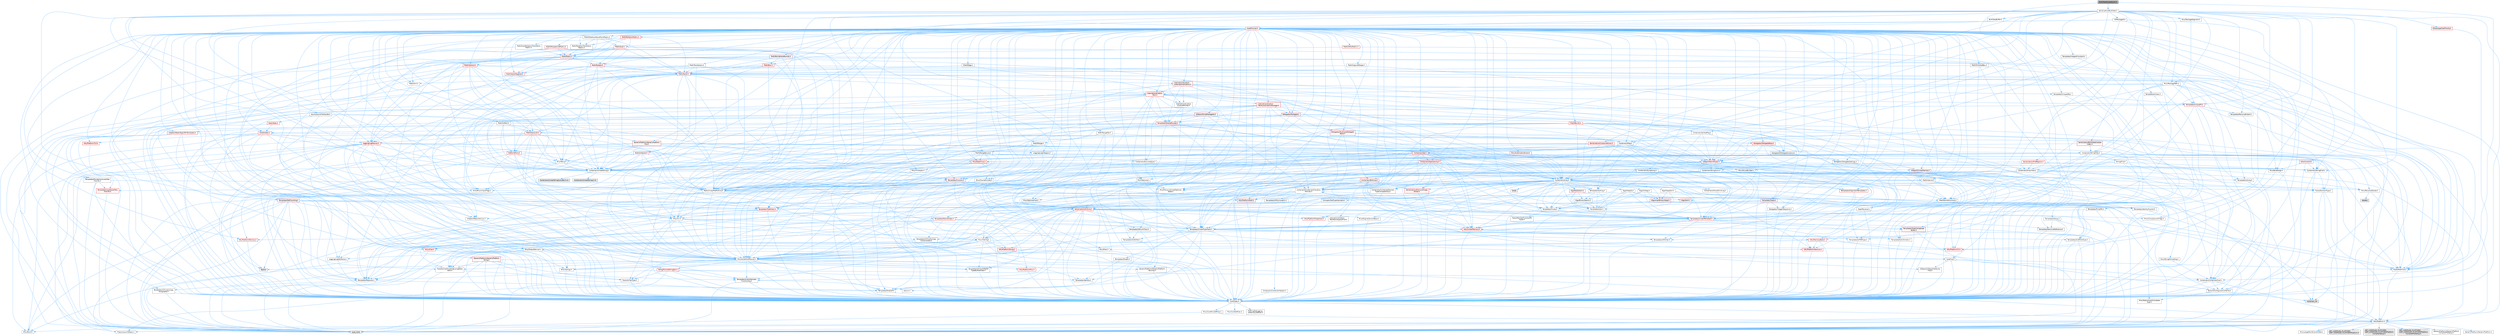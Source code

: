 digraph "BulkDataScopedLock.h"
{
 // INTERACTIVE_SVG=YES
 // LATEX_PDF_SIZE
  bgcolor="transparent";
  edge [fontname=Helvetica,fontsize=10,labelfontname=Helvetica,labelfontsize=10];
  node [fontname=Helvetica,fontsize=10,shape=box,height=0.2,width=0.4];
  Node1 [id="Node000001",label="BulkDataScopedLock.h",height=0.2,width=0.4,color="gray40", fillcolor="grey60", style="filled", fontcolor="black",tooltip=" "];
  Node1 -> Node2 [id="edge1_Node000001_Node000002",color="steelblue1",style="solid",tooltip=" "];
  Node2 [id="Node000002",label="Containers/ArrayView.h",height=0.2,width=0.4,color="grey40", fillcolor="white", style="filled",URL="$d7/df4/ArrayView_8h.html",tooltip=" "];
  Node2 -> Node3 [id="edge2_Node000002_Node000003",color="steelblue1",style="solid",tooltip=" "];
  Node3 [id="Node000003",label="CoreTypes.h",height=0.2,width=0.4,color="grey40", fillcolor="white", style="filled",URL="$dc/dec/CoreTypes_8h.html",tooltip=" "];
  Node3 -> Node4 [id="edge3_Node000003_Node000004",color="steelblue1",style="solid",tooltip=" "];
  Node4 [id="Node000004",label="HAL/Platform.h",height=0.2,width=0.4,color="grey40", fillcolor="white", style="filled",URL="$d9/dd0/Platform_8h.html",tooltip=" "];
  Node4 -> Node5 [id="edge4_Node000004_Node000005",color="steelblue1",style="solid",tooltip=" "];
  Node5 [id="Node000005",label="Misc/Build.h",height=0.2,width=0.4,color="grey40", fillcolor="white", style="filled",URL="$d3/dbb/Build_8h.html",tooltip=" "];
  Node4 -> Node6 [id="edge5_Node000004_Node000006",color="steelblue1",style="solid",tooltip=" "];
  Node6 [id="Node000006",label="Misc/LargeWorldCoordinates.h",height=0.2,width=0.4,color="grey40", fillcolor="white", style="filled",URL="$d2/dcb/LargeWorldCoordinates_8h.html",tooltip=" "];
  Node4 -> Node7 [id="edge6_Node000004_Node000007",color="steelblue1",style="solid",tooltip=" "];
  Node7 [id="Node000007",label="type_traits",height=0.2,width=0.4,color="grey60", fillcolor="#E0E0E0", style="filled",tooltip=" "];
  Node4 -> Node8 [id="edge7_Node000004_Node000008",color="steelblue1",style="solid",tooltip=" "];
  Node8 [id="Node000008",label="PreprocessorHelpers.h",height=0.2,width=0.4,color="grey40", fillcolor="white", style="filled",URL="$db/ddb/PreprocessorHelpers_8h.html",tooltip=" "];
  Node4 -> Node9 [id="edge8_Node000004_Node000009",color="steelblue1",style="solid",tooltip=" "];
  Node9 [id="Node000009",label="UBT_COMPILED_PLATFORM\l/UBT_COMPILED_PLATFORMPlatform\lCompilerPreSetup.h",height=0.2,width=0.4,color="grey60", fillcolor="#E0E0E0", style="filled",tooltip=" "];
  Node4 -> Node10 [id="edge9_Node000004_Node000010",color="steelblue1",style="solid",tooltip=" "];
  Node10 [id="Node000010",label="GenericPlatform/GenericPlatform\lCompilerPreSetup.h",height=0.2,width=0.4,color="grey40", fillcolor="white", style="filled",URL="$d9/dc8/GenericPlatformCompilerPreSetup_8h.html",tooltip=" "];
  Node4 -> Node11 [id="edge10_Node000004_Node000011",color="steelblue1",style="solid",tooltip=" "];
  Node11 [id="Node000011",label="GenericPlatform/GenericPlatform.h",height=0.2,width=0.4,color="grey40", fillcolor="white", style="filled",URL="$d6/d84/GenericPlatform_8h.html",tooltip=" "];
  Node4 -> Node12 [id="edge11_Node000004_Node000012",color="steelblue1",style="solid",tooltip=" "];
  Node12 [id="Node000012",label="UBT_COMPILED_PLATFORM\l/UBT_COMPILED_PLATFORMPlatform.h",height=0.2,width=0.4,color="grey60", fillcolor="#E0E0E0", style="filled",tooltip=" "];
  Node4 -> Node13 [id="edge12_Node000004_Node000013",color="steelblue1",style="solid",tooltip=" "];
  Node13 [id="Node000013",label="UBT_COMPILED_PLATFORM\l/UBT_COMPILED_PLATFORMPlatform\lCompilerSetup.h",height=0.2,width=0.4,color="grey60", fillcolor="#E0E0E0", style="filled",tooltip=" "];
  Node3 -> Node14 [id="edge13_Node000003_Node000014",color="steelblue1",style="solid",tooltip=" "];
  Node14 [id="Node000014",label="ProfilingDebugging\l/UMemoryDefines.h",height=0.2,width=0.4,color="grey40", fillcolor="white", style="filled",URL="$d2/da2/UMemoryDefines_8h.html",tooltip=" "];
  Node3 -> Node15 [id="edge14_Node000003_Node000015",color="steelblue1",style="solid",tooltip=" "];
  Node15 [id="Node000015",label="Misc/CoreMiscDefines.h",height=0.2,width=0.4,color="grey40", fillcolor="white", style="filled",URL="$da/d38/CoreMiscDefines_8h.html",tooltip=" "];
  Node15 -> Node4 [id="edge15_Node000015_Node000004",color="steelblue1",style="solid",tooltip=" "];
  Node15 -> Node8 [id="edge16_Node000015_Node000008",color="steelblue1",style="solid",tooltip=" "];
  Node3 -> Node16 [id="edge17_Node000003_Node000016",color="steelblue1",style="solid",tooltip=" "];
  Node16 [id="Node000016",label="Misc/CoreDefines.h",height=0.2,width=0.4,color="grey40", fillcolor="white", style="filled",URL="$d3/dd2/CoreDefines_8h.html",tooltip=" "];
  Node2 -> Node17 [id="edge18_Node000002_Node000017",color="steelblue1",style="solid",tooltip=" "];
  Node17 [id="Node000017",label="Containers/ContainersFwd.h",height=0.2,width=0.4,color="grey40", fillcolor="white", style="filled",URL="$d4/d0a/ContainersFwd_8h.html",tooltip=" "];
  Node17 -> Node4 [id="edge19_Node000017_Node000004",color="steelblue1",style="solid",tooltip=" "];
  Node17 -> Node3 [id="edge20_Node000017_Node000003",color="steelblue1",style="solid",tooltip=" "];
  Node17 -> Node18 [id="edge21_Node000017_Node000018",color="steelblue1",style="solid",tooltip=" "];
  Node18 [id="Node000018",label="Traits/IsContiguousContainer.h",height=0.2,width=0.4,color="grey40", fillcolor="white", style="filled",URL="$d5/d3c/IsContiguousContainer_8h.html",tooltip=" "];
  Node18 -> Node3 [id="edge22_Node000018_Node000003",color="steelblue1",style="solid",tooltip=" "];
  Node18 -> Node19 [id="edge23_Node000018_Node000019",color="steelblue1",style="solid",tooltip=" "];
  Node19 [id="Node000019",label="Misc/StaticAssertComplete\lType.h",height=0.2,width=0.4,color="grey40", fillcolor="white", style="filled",URL="$d5/d4e/StaticAssertCompleteType_8h.html",tooltip=" "];
  Node18 -> Node20 [id="edge24_Node000018_Node000020",color="steelblue1",style="solid",tooltip=" "];
  Node20 [id="Node000020",label="initializer_list",height=0.2,width=0.4,color="grey60", fillcolor="#E0E0E0", style="filled",tooltip=" "];
  Node2 -> Node21 [id="edge25_Node000002_Node000021",color="steelblue1",style="solid",tooltip=" "];
  Node21 [id="Node000021",label="Misc/AssertionMacros.h",height=0.2,width=0.4,color="grey40", fillcolor="white", style="filled",URL="$d0/dfa/AssertionMacros_8h.html",tooltip=" "];
  Node21 -> Node3 [id="edge26_Node000021_Node000003",color="steelblue1",style="solid",tooltip=" "];
  Node21 -> Node4 [id="edge27_Node000021_Node000004",color="steelblue1",style="solid",tooltip=" "];
  Node21 -> Node22 [id="edge28_Node000021_Node000022",color="steelblue1",style="solid",tooltip=" "];
  Node22 [id="Node000022",label="HAL/PlatformMisc.h",height=0.2,width=0.4,color="red", fillcolor="#FFF0F0", style="filled",URL="$d0/df5/PlatformMisc_8h.html",tooltip=" "];
  Node22 -> Node3 [id="edge29_Node000022_Node000003",color="steelblue1",style="solid",tooltip=" "];
  Node21 -> Node8 [id="edge30_Node000021_Node000008",color="steelblue1",style="solid",tooltip=" "];
  Node21 -> Node54 [id="edge31_Node000021_Node000054",color="steelblue1",style="solid",tooltip=" "];
  Node54 [id="Node000054",label="Templates/EnableIf.h",height=0.2,width=0.4,color="grey40", fillcolor="white", style="filled",URL="$d7/d60/EnableIf_8h.html",tooltip=" "];
  Node54 -> Node3 [id="edge32_Node000054_Node000003",color="steelblue1",style="solid",tooltip=" "];
  Node21 -> Node55 [id="edge33_Node000021_Node000055",color="steelblue1",style="solid",tooltip=" "];
  Node55 [id="Node000055",label="Templates/IsArrayOrRefOf\lTypeByPredicate.h",height=0.2,width=0.4,color="grey40", fillcolor="white", style="filled",URL="$d6/da1/IsArrayOrRefOfTypeByPredicate_8h.html",tooltip=" "];
  Node55 -> Node3 [id="edge34_Node000055_Node000003",color="steelblue1",style="solid",tooltip=" "];
  Node21 -> Node56 [id="edge35_Node000021_Node000056",color="steelblue1",style="solid",tooltip=" "];
  Node56 [id="Node000056",label="Templates/IsValidVariadic\lFunctionArg.h",height=0.2,width=0.4,color="grey40", fillcolor="white", style="filled",URL="$d0/dc8/IsValidVariadicFunctionArg_8h.html",tooltip=" "];
  Node56 -> Node3 [id="edge36_Node000056_Node000003",color="steelblue1",style="solid",tooltip=" "];
  Node56 -> Node57 [id="edge37_Node000056_Node000057",color="steelblue1",style="solid",tooltip=" "];
  Node57 [id="Node000057",label="IsEnum.h",height=0.2,width=0.4,color="grey40", fillcolor="white", style="filled",URL="$d4/de5/IsEnum_8h.html",tooltip=" "];
  Node56 -> Node7 [id="edge38_Node000056_Node000007",color="steelblue1",style="solid",tooltip=" "];
  Node21 -> Node58 [id="edge39_Node000021_Node000058",color="steelblue1",style="solid",tooltip=" "];
  Node58 [id="Node000058",label="Traits/IsCharEncodingCompatible\lWith.h",height=0.2,width=0.4,color="grey40", fillcolor="white", style="filled",URL="$df/dd1/IsCharEncodingCompatibleWith_8h.html",tooltip=" "];
  Node58 -> Node7 [id="edge40_Node000058_Node000007",color="steelblue1",style="solid",tooltip=" "];
  Node58 -> Node59 [id="edge41_Node000058_Node000059",color="steelblue1",style="solid",tooltip=" "];
  Node59 [id="Node000059",label="Traits/IsCharType.h",height=0.2,width=0.4,color="grey40", fillcolor="white", style="filled",URL="$db/d51/IsCharType_8h.html",tooltip=" "];
  Node59 -> Node3 [id="edge42_Node000059_Node000003",color="steelblue1",style="solid",tooltip=" "];
  Node21 -> Node60 [id="edge43_Node000021_Node000060",color="steelblue1",style="solid",tooltip=" "];
  Node60 [id="Node000060",label="Misc/VarArgs.h",height=0.2,width=0.4,color="grey40", fillcolor="white", style="filled",URL="$d5/d6f/VarArgs_8h.html",tooltip=" "];
  Node60 -> Node3 [id="edge44_Node000060_Node000003",color="steelblue1",style="solid",tooltip=" "];
  Node21 -> Node61 [id="edge45_Node000021_Node000061",color="steelblue1",style="solid",tooltip=" "];
  Node61 [id="Node000061",label="String/FormatStringSan.h",height=0.2,width=0.4,color="red", fillcolor="#FFF0F0", style="filled",URL="$d3/d8b/FormatStringSan_8h.html",tooltip=" "];
  Node61 -> Node7 [id="edge46_Node000061_Node000007",color="steelblue1",style="solid",tooltip=" "];
  Node61 -> Node3 [id="edge47_Node000061_Node000003",color="steelblue1",style="solid",tooltip=" "];
  Node61 -> Node62 [id="edge48_Node000061_Node000062",color="steelblue1",style="solid",tooltip=" "];
  Node62 [id="Node000062",label="Templates/Requires.h",height=0.2,width=0.4,color="grey40", fillcolor="white", style="filled",URL="$dc/d96/Requires_8h.html",tooltip=" "];
  Node62 -> Node54 [id="edge49_Node000062_Node000054",color="steelblue1",style="solid",tooltip=" "];
  Node62 -> Node7 [id="edge50_Node000062_Node000007",color="steelblue1",style="solid",tooltip=" "];
  Node61 -> Node63 [id="edge51_Node000061_Node000063",color="steelblue1",style="solid",tooltip=" "];
  Node63 [id="Node000063",label="Templates/Identity.h",height=0.2,width=0.4,color="grey40", fillcolor="white", style="filled",URL="$d0/dd5/Identity_8h.html",tooltip=" "];
  Node61 -> Node56 [id="edge52_Node000061_Node000056",color="steelblue1",style="solid",tooltip=" "];
  Node61 -> Node59 [id="edge53_Node000061_Node000059",color="steelblue1",style="solid",tooltip=" "];
  Node61 -> Node17 [id="edge54_Node000061_Node000017",color="steelblue1",style="solid",tooltip=" "];
  Node21 -> Node67 [id="edge55_Node000021_Node000067",color="steelblue1",style="solid",tooltip=" "];
  Node67 [id="Node000067",label="atomic",height=0.2,width=0.4,color="grey60", fillcolor="#E0E0E0", style="filled",tooltip=" "];
  Node2 -> Node68 [id="edge56_Node000002_Node000068",color="steelblue1",style="solid",tooltip=" "];
  Node68 [id="Node000068",label="Misc/ReverseIterate.h",height=0.2,width=0.4,color="grey40", fillcolor="white", style="filled",URL="$db/de3/ReverseIterate_8h.html",tooltip=" "];
  Node68 -> Node4 [id="edge57_Node000068_Node000004",color="steelblue1",style="solid",tooltip=" "];
  Node68 -> Node69 [id="edge58_Node000068_Node000069",color="steelblue1",style="solid",tooltip=" "];
  Node69 [id="Node000069",label="iterator",height=0.2,width=0.4,color="grey60", fillcolor="#E0E0E0", style="filled",tooltip=" "];
  Node2 -> Node70 [id="edge59_Node000002_Node000070",color="steelblue1",style="solid",tooltip=" "];
  Node70 [id="Node000070",label="Misc/IntrusiveUnsetOptional\lState.h",height=0.2,width=0.4,color="grey40", fillcolor="white", style="filled",URL="$d2/d0a/IntrusiveUnsetOptionalState_8h.html",tooltip=" "];
  Node70 -> Node71 [id="edge60_Node000070_Node000071",color="steelblue1",style="solid",tooltip=" "];
  Node71 [id="Node000071",label="Misc/OptionalFwd.h",height=0.2,width=0.4,color="grey40", fillcolor="white", style="filled",URL="$dc/d50/OptionalFwd_8h.html",tooltip=" "];
  Node2 -> Node72 [id="edge61_Node000002_Node000072",color="steelblue1",style="solid",tooltip=" "];
  Node72 [id="Node000072",label="Templates/Invoke.h",height=0.2,width=0.4,color="grey40", fillcolor="white", style="filled",URL="$d7/deb/Invoke_8h.html",tooltip=" "];
  Node72 -> Node3 [id="edge62_Node000072_Node000003",color="steelblue1",style="solid",tooltip=" "];
  Node72 -> Node73 [id="edge63_Node000072_Node000073",color="steelblue1",style="solid",tooltip=" "];
  Node73 [id="Node000073",label="Traits/MemberFunctionPtr\lOuter.h",height=0.2,width=0.4,color="grey40", fillcolor="white", style="filled",URL="$db/da7/MemberFunctionPtrOuter_8h.html",tooltip=" "];
  Node72 -> Node74 [id="edge64_Node000072_Node000074",color="steelblue1",style="solid",tooltip=" "];
  Node74 [id="Node000074",label="Templates/UnrealTemplate.h",height=0.2,width=0.4,color="red", fillcolor="#FFF0F0", style="filled",URL="$d4/d24/UnrealTemplate_8h.html",tooltip=" "];
  Node74 -> Node3 [id="edge65_Node000074_Node000003",color="steelblue1",style="solid",tooltip=" "];
  Node74 -> Node75 [id="edge66_Node000074_Node000075",color="steelblue1",style="solid",tooltip=" "];
  Node75 [id="Node000075",label="Templates/IsPointer.h",height=0.2,width=0.4,color="grey40", fillcolor="white", style="filled",URL="$d7/d05/IsPointer_8h.html",tooltip=" "];
  Node75 -> Node3 [id="edge67_Node000075_Node000003",color="steelblue1",style="solid",tooltip=" "];
  Node74 -> Node76 [id="edge68_Node000074_Node000076",color="steelblue1",style="solid",tooltip=" "];
  Node76 [id="Node000076",label="HAL/UnrealMemory.h",height=0.2,width=0.4,color="red", fillcolor="#FFF0F0", style="filled",URL="$d9/d96/UnrealMemory_8h.html",tooltip=" "];
  Node76 -> Node3 [id="edge69_Node000076_Node000003",color="steelblue1",style="solid",tooltip=" "];
  Node76 -> Node80 [id="edge70_Node000076_Node000080",color="steelblue1",style="solid",tooltip=" "];
  Node80 [id="Node000080",label="HAL/MemoryBase.h",height=0.2,width=0.4,color="red", fillcolor="#FFF0F0", style="filled",URL="$d6/d9f/MemoryBase_8h.html",tooltip=" "];
  Node80 -> Node3 [id="edge71_Node000080_Node000003",color="steelblue1",style="solid",tooltip=" "];
  Node80 -> Node47 [id="edge72_Node000080_Node000047",color="steelblue1",style="solid",tooltip=" "];
  Node47 [id="Node000047",label="HAL/PlatformAtomics.h",height=0.2,width=0.4,color="red", fillcolor="#FFF0F0", style="filled",URL="$d3/d36/PlatformAtomics_8h.html",tooltip=" "];
  Node47 -> Node3 [id="edge73_Node000047_Node000003",color="steelblue1",style="solid",tooltip=" "];
  Node80 -> Node30 [id="edge74_Node000080_Node000030",color="steelblue1",style="solid",tooltip=" "];
  Node30 [id="Node000030",label="HAL/PlatformCrt.h",height=0.2,width=0.4,color="red", fillcolor="#FFF0F0", style="filled",URL="$d8/d75/PlatformCrt_8h.html",tooltip=" "];
  Node80 -> Node81 [id="edge75_Node000080_Node000081",color="steelblue1",style="solid",tooltip=" "];
  Node81 [id="Node000081",label="Misc/Exec.h",height=0.2,width=0.4,color="grey40", fillcolor="white", style="filled",URL="$de/ddb/Exec_8h.html",tooltip=" "];
  Node81 -> Node3 [id="edge76_Node000081_Node000003",color="steelblue1",style="solid",tooltip=" "];
  Node81 -> Node21 [id="edge77_Node000081_Node000021",color="steelblue1",style="solid",tooltip=" "];
  Node80 -> Node82 [id="edge78_Node000080_Node000082",color="steelblue1",style="solid",tooltip=" "];
  Node82 [id="Node000082",label="Misc/OutputDevice.h",height=0.2,width=0.4,color="grey40", fillcolor="white", style="filled",URL="$d7/d32/OutputDevice_8h.html",tooltip=" "];
  Node82 -> Node26 [id="edge79_Node000082_Node000026",color="steelblue1",style="solid",tooltip=" "];
  Node26 [id="Node000026",label="CoreFwd.h",height=0.2,width=0.4,color="grey40", fillcolor="white", style="filled",URL="$d1/d1e/CoreFwd_8h.html",tooltip=" "];
  Node26 -> Node3 [id="edge80_Node000026_Node000003",color="steelblue1",style="solid",tooltip=" "];
  Node26 -> Node17 [id="edge81_Node000026_Node000017",color="steelblue1",style="solid",tooltip=" "];
  Node26 -> Node27 [id="edge82_Node000026_Node000027",color="steelblue1",style="solid",tooltip=" "];
  Node27 [id="Node000027",label="Math/MathFwd.h",height=0.2,width=0.4,color="grey40", fillcolor="white", style="filled",URL="$d2/d10/MathFwd_8h.html",tooltip=" "];
  Node27 -> Node4 [id="edge83_Node000027_Node000004",color="steelblue1",style="solid",tooltip=" "];
  Node26 -> Node28 [id="edge84_Node000026_Node000028",color="steelblue1",style="solid",tooltip=" "];
  Node28 [id="Node000028",label="UObject/UObjectHierarchy\lFwd.h",height=0.2,width=0.4,color="grey40", fillcolor="white", style="filled",URL="$d3/d13/UObjectHierarchyFwd_8h.html",tooltip=" "];
  Node82 -> Node3 [id="edge85_Node000082_Node000003",color="steelblue1",style="solid",tooltip=" "];
  Node82 -> Node83 [id="edge86_Node000082_Node000083",color="steelblue1",style="solid",tooltip=" "];
  Node83 [id="Node000083",label="Logging/LogVerbosity.h",height=0.2,width=0.4,color="grey40", fillcolor="white", style="filled",URL="$d2/d8f/LogVerbosity_8h.html",tooltip=" "];
  Node83 -> Node3 [id="edge87_Node000083_Node000003",color="steelblue1",style="solid",tooltip=" "];
  Node82 -> Node60 [id="edge88_Node000082_Node000060",color="steelblue1",style="solid",tooltip=" "];
  Node82 -> Node55 [id="edge89_Node000082_Node000055",color="steelblue1",style="solid",tooltip=" "];
  Node82 -> Node56 [id="edge90_Node000082_Node000056",color="steelblue1",style="solid",tooltip=" "];
  Node82 -> Node58 [id="edge91_Node000082_Node000058",color="steelblue1",style="solid",tooltip=" "];
  Node76 -> Node93 [id="edge92_Node000076_Node000093",color="steelblue1",style="solid",tooltip=" "];
  Node93 [id="Node000093",label="HAL/PlatformMemory.h",height=0.2,width=0.4,color="red", fillcolor="#FFF0F0", style="filled",URL="$de/d68/PlatformMemory_8h.html",tooltip=" "];
  Node93 -> Node3 [id="edge93_Node000093_Node000003",color="steelblue1",style="solid",tooltip=" "];
  Node76 -> Node75 [id="edge94_Node000076_Node000075",color="steelblue1",style="solid",tooltip=" "];
  Node74 -> Node98 [id="edge95_Node000074_Node000098",color="steelblue1",style="solid",tooltip=" "];
  Node98 [id="Node000098",label="Templates/UnrealTypeTraits.h",height=0.2,width=0.4,color="grey40", fillcolor="white", style="filled",URL="$d2/d2d/UnrealTypeTraits_8h.html",tooltip=" "];
  Node98 -> Node3 [id="edge96_Node000098_Node000003",color="steelblue1",style="solid",tooltip=" "];
  Node98 -> Node75 [id="edge97_Node000098_Node000075",color="steelblue1",style="solid",tooltip=" "];
  Node98 -> Node21 [id="edge98_Node000098_Node000021",color="steelblue1",style="solid",tooltip=" "];
  Node98 -> Node89 [id="edge99_Node000098_Node000089",color="steelblue1",style="solid",tooltip=" "];
  Node89 [id="Node000089",label="Templates/AndOrNot.h",height=0.2,width=0.4,color="grey40", fillcolor="white", style="filled",URL="$db/d0a/AndOrNot_8h.html",tooltip=" "];
  Node89 -> Node3 [id="edge100_Node000089_Node000003",color="steelblue1",style="solid",tooltip=" "];
  Node98 -> Node54 [id="edge101_Node000098_Node000054",color="steelblue1",style="solid",tooltip=" "];
  Node98 -> Node99 [id="edge102_Node000098_Node000099",color="steelblue1",style="solid",tooltip=" "];
  Node99 [id="Node000099",label="Templates/IsArithmetic.h",height=0.2,width=0.4,color="grey40", fillcolor="white", style="filled",URL="$d2/d5d/IsArithmetic_8h.html",tooltip=" "];
  Node99 -> Node3 [id="edge103_Node000099_Node000003",color="steelblue1",style="solid",tooltip=" "];
  Node98 -> Node57 [id="edge104_Node000098_Node000057",color="steelblue1",style="solid",tooltip=" "];
  Node98 -> Node100 [id="edge105_Node000098_Node000100",color="steelblue1",style="solid",tooltip=" "];
  Node100 [id="Node000100",label="Templates/Models.h",height=0.2,width=0.4,color="grey40", fillcolor="white", style="filled",URL="$d3/d0c/Models_8h.html",tooltip=" "];
  Node100 -> Node63 [id="edge106_Node000100_Node000063",color="steelblue1",style="solid",tooltip=" "];
  Node98 -> Node101 [id="edge107_Node000098_Node000101",color="steelblue1",style="solid",tooltip=" "];
  Node101 [id="Node000101",label="Templates/IsPODType.h",height=0.2,width=0.4,color="grey40", fillcolor="white", style="filled",URL="$d7/db1/IsPODType_8h.html",tooltip=" "];
  Node101 -> Node3 [id="edge108_Node000101_Node000003",color="steelblue1",style="solid",tooltip=" "];
  Node98 -> Node102 [id="edge109_Node000098_Node000102",color="steelblue1",style="solid",tooltip=" "];
  Node102 [id="Node000102",label="Templates/IsUECoreType.h",height=0.2,width=0.4,color="grey40", fillcolor="white", style="filled",URL="$d1/db8/IsUECoreType_8h.html",tooltip=" "];
  Node102 -> Node3 [id="edge110_Node000102_Node000003",color="steelblue1",style="solid",tooltip=" "];
  Node102 -> Node7 [id="edge111_Node000102_Node000007",color="steelblue1",style="solid",tooltip=" "];
  Node98 -> Node90 [id="edge112_Node000098_Node000090",color="steelblue1",style="solid",tooltip=" "];
  Node90 [id="Node000090",label="Templates/IsTriviallyCopy\lConstructible.h",height=0.2,width=0.4,color="grey40", fillcolor="white", style="filled",URL="$d3/d78/IsTriviallyCopyConstructible_8h.html",tooltip=" "];
  Node90 -> Node3 [id="edge113_Node000090_Node000003",color="steelblue1",style="solid",tooltip=" "];
  Node90 -> Node7 [id="edge114_Node000090_Node000007",color="steelblue1",style="solid",tooltip=" "];
  Node74 -> Node103 [id="edge115_Node000074_Node000103",color="steelblue1",style="solid",tooltip=" "];
  Node103 [id="Node000103",label="Templates/RemoveReference.h",height=0.2,width=0.4,color="grey40", fillcolor="white", style="filled",URL="$da/dbe/RemoveReference_8h.html",tooltip=" "];
  Node103 -> Node3 [id="edge116_Node000103_Node000003",color="steelblue1",style="solid",tooltip=" "];
  Node74 -> Node62 [id="edge117_Node000074_Node000062",color="steelblue1",style="solid",tooltip=" "];
  Node74 -> Node104 [id="edge118_Node000074_Node000104",color="steelblue1",style="solid",tooltip=" "];
  Node104 [id="Node000104",label="Templates/TypeCompatible\lBytes.h",height=0.2,width=0.4,color="red", fillcolor="#FFF0F0", style="filled",URL="$df/d0a/TypeCompatibleBytes_8h.html",tooltip=" "];
  Node104 -> Node3 [id="edge119_Node000104_Node000003",color="steelblue1",style="solid",tooltip=" "];
  Node104 -> Node7 [id="edge120_Node000104_Node000007",color="steelblue1",style="solid",tooltip=" "];
  Node74 -> Node63 [id="edge121_Node000074_Node000063",color="steelblue1",style="solid",tooltip=" "];
  Node74 -> Node18 [id="edge122_Node000074_Node000018",color="steelblue1",style="solid",tooltip=" "];
  Node74 -> Node7 [id="edge123_Node000074_Node000007",color="steelblue1",style="solid",tooltip=" "];
  Node72 -> Node7 [id="edge124_Node000072_Node000007",color="steelblue1",style="solid",tooltip=" "];
  Node2 -> Node98 [id="edge125_Node000002_Node000098",color="steelblue1",style="solid",tooltip=" "];
  Node2 -> Node25 [id="edge126_Node000002_Node000025",color="steelblue1",style="solid",tooltip=" "];
  Node25 [id="Node000025",label="Traits/ElementType.h",height=0.2,width=0.4,color="grey40", fillcolor="white", style="filled",URL="$d5/d4f/ElementType_8h.html",tooltip=" "];
  Node25 -> Node4 [id="edge127_Node000025_Node000004",color="steelblue1",style="solid",tooltip=" "];
  Node25 -> Node20 [id="edge128_Node000025_Node000020",color="steelblue1",style="solid",tooltip=" "];
  Node25 -> Node7 [id="edge129_Node000025_Node000007",color="steelblue1",style="solid",tooltip=" "];
  Node2 -> Node106 [id="edge130_Node000002_Node000106",color="steelblue1",style="solid",tooltip=" "];
  Node106 [id="Node000106",label="Containers/Array.h",height=0.2,width=0.4,color="grey40", fillcolor="white", style="filled",URL="$df/dd0/Array_8h.html",tooltip=" "];
  Node106 -> Node3 [id="edge131_Node000106_Node000003",color="steelblue1",style="solid",tooltip=" "];
  Node106 -> Node21 [id="edge132_Node000106_Node000021",color="steelblue1",style="solid",tooltip=" "];
  Node106 -> Node70 [id="edge133_Node000106_Node000070",color="steelblue1",style="solid",tooltip=" "];
  Node106 -> Node68 [id="edge134_Node000106_Node000068",color="steelblue1",style="solid",tooltip=" "];
  Node106 -> Node76 [id="edge135_Node000106_Node000076",color="steelblue1",style="solid",tooltip=" "];
  Node106 -> Node98 [id="edge136_Node000106_Node000098",color="steelblue1",style="solid",tooltip=" "];
  Node106 -> Node74 [id="edge137_Node000106_Node000074",color="steelblue1",style="solid",tooltip=" "];
  Node106 -> Node107 [id="edge138_Node000106_Node000107",color="steelblue1",style="solid",tooltip=" "];
  Node107 [id="Node000107",label="Containers/AllowShrinking.h",height=0.2,width=0.4,color="grey40", fillcolor="white", style="filled",URL="$d7/d1a/AllowShrinking_8h.html",tooltip=" "];
  Node107 -> Node3 [id="edge139_Node000107_Node000003",color="steelblue1",style="solid",tooltip=" "];
  Node106 -> Node108 [id="edge140_Node000106_Node000108",color="steelblue1",style="solid",tooltip=" "];
  Node108 [id="Node000108",label="Containers/ContainerAllocation\lPolicies.h",height=0.2,width=0.4,color="grey40", fillcolor="white", style="filled",URL="$d7/dff/ContainerAllocationPolicies_8h.html",tooltip=" "];
  Node108 -> Node3 [id="edge141_Node000108_Node000003",color="steelblue1",style="solid",tooltip=" "];
  Node108 -> Node109 [id="edge142_Node000108_Node000109",color="steelblue1",style="solid",tooltip=" "];
  Node109 [id="Node000109",label="Containers/ContainerHelpers.h",height=0.2,width=0.4,color="grey40", fillcolor="white", style="filled",URL="$d7/d33/ContainerHelpers_8h.html",tooltip=" "];
  Node109 -> Node3 [id="edge143_Node000109_Node000003",color="steelblue1",style="solid",tooltip=" "];
  Node108 -> Node108 [id="edge144_Node000108_Node000108",color="steelblue1",style="solid",tooltip=" "];
  Node108 -> Node110 [id="edge145_Node000108_Node000110",color="steelblue1",style="solid",tooltip=" "];
  Node110 [id="Node000110",label="HAL/PlatformMath.h",height=0.2,width=0.4,color="red", fillcolor="#FFF0F0", style="filled",URL="$dc/d53/PlatformMath_8h.html",tooltip=" "];
  Node110 -> Node3 [id="edge146_Node000110_Node000003",color="steelblue1",style="solid",tooltip=" "];
  Node108 -> Node76 [id="edge147_Node000108_Node000076",color="steelblue1",style="solid",tooltip=" "];
  Node108 -> Node40 [id="edge148_Node000108_Node000040",color="steelblue1",style="solid",tooltip=" "];
  Node40 [id="Node000040",label="Math/NumericLimits.h",height=0.2,width=0.4,color="grey40", fillcolor="white", style="filled",URL="$df/d1b/NumericLimits_8h.html",tooltip=" "];
  Node40 -> Node3 [id="edge149_Node000040_Node000003",color="steelblue1",style="solid",tooltip=" "];
  Node108 -> Node21 [id="edge150_Node000108_Node000021",color="steelblue1",style="solid",tooltip=" "];
  Node108 -> Node118 [id="edge151_Node000108_Node000118",color="steelblue1",style="solid",tooltip=" "];
  Node118 [id="Node000118",label="Templates/IsPolymorphic.h",height=0.2,width=0.4,color="grey40", fillcolor="white", style="filled",URL="$dc/d20/IsPolymorphic_8h.html",tooltip=" "];
  Node108 -> Node119 [id="edge152_Node000108_Node000119",color="steelblue1",style="solid",tooltip=" "];
  Node119 [id="Node000119",label="Templates/MemoryOps.h",height=0.2,width=0.4,color="red", fillcolor="#FFF0F0", style="filled",URL="$db/dea/MemoryOps_8h.html",tooltip=" "];
  Node119 -> Node3 [id="edge153_Node000119_Node000003",color="steelblue1",style="solid",tooltip=" "];
  Node119 -> Node76 [id="edge154_Node000119_Node000076",color="steelblue1",style="solid",tooltip=" "];
  Node119 -> Node91 [id="edge155_Node000119_Node000091",color="steelblue1",style="solid",tooltip=" "];
  Node91 [id="Node000091",label="Templates/IsTriviallyCopy\lAssignable.h",height=0.2,width=0.4,color="grey40", fillcolor="white", style="filled",URL="$d2/df2/IsTriviallyCopyAssignable_8h.html",tooltip=" "];
  Node91 -> Node3 [id="edge156_Node000091_Node000003",color="steelblue1",style="solid",tooltip=" "];
  Node91 -> Node7 [id="edge157_Node000091_Node000007",color="steelblue1",style="solid",tooltip=" "];
  Node119 -> Node90 [id="edge158_Node000119_Node000090",color="steelblue1",style="solid",tooltip=" "];
  Node119 -> Node62 [id="edge159_Node000119_Node000062",color="steelblue1",style="solid",tooltip=" "];
  Node119 -> Node98 [id="edge160_Node000119_Node000098",color="steelblue1",style="solid",tooltip=" "];
  Node119 -> Node7 [id="edge161_Node000119_Node000007",color="steelblue1",style="solid",tooltip=" "];
  Node108 -> Node104 [id="edge162_Node000108_Node000104",color="steelblue1",style="solid",tooltip=" "];
  Node108 -> Node7 [id="edge163_Node000108_Node000007",color="steelblue1",style="solid",tooltip=" "];
  Node106 -> Node120 [id="edge164_Node000106_Node000120",color="steelblue1",style="solid",tooltip=" "];
  Node120 [id="Node000120",label="Containers/ContainerElement\lTypeCompatibility.h",height=0.2,width=0.4,color="grey40", fillcolor="white", style="filled",URL="$df/ddf/ContainerElementTypeCompatibility_8h.html",tooltip=" "];
  Node120 -> Node3 [id="edge165_Node000120_Node000003",color="steelblue1",style="solid",tooltip=" "];
  Node120 -> Node98 [id="edge166_Node000120_Node000098",color="steelblue1",style="solid",tooltip=" "];
  Node106 -> Node121 [id="edge167_Node000106_Node000121",color="steelblue1",style="solid",tooltip=" "];
  Node121 [id="Node000121",label="Serialization/Archive.h",height=0.2,width=0.4,color="red", fillcolor="#FFF0F0", style="filled",URL="$d7/d3b/Archive_8h.html",tooltip=" "];
  Node121 -> Node26 [id="edge168_Node000121_Node000026",color="steelblue1",style="solid",tooltip=" "];
  Node121 -> Node3 [id="edge169_Node000121_Node000003",color="steelblue1",style="solid",tooltip=" "];
  Node121 -> Node122 [id="edge170_Node000121_Node000122",color="steelblue1",style="solid",tooltip=" "];
  Node122 [id="Node000122",label="HAL/PlatformProperties.h",height=0.2,width=0.4,color="red", fillcolor="#FFF0F0", style="filled",URL="$d9/db0/PlatformProperties_8h.html",tooltip=" "];
  Node122 -> Node3 [id="edge171_Node000122_Node000003",color="steelblue1",style="solid",tooltip=" "];
  Node121 -> Node125 [id="edge172_Node000121_Node000125",color="steelblue1",style="solid",tooltip=" "];
  Node125 [id="Node000125",label="Internationalization\l/TextNamespaceFwd.h",height=0.2,width=0.4,color="grey40", fillcolor="white", style="filled",URL="$d8/d97/TextNamespaceFwd_8h.html",tooltip=" "];
  Node125 -> Node3 [id="edge173_Node000125_Node000003",color="steelblue1",style="solid",tooltip=" "];
  Node121 -> Node27 [id="edge174_Node000121_Node000027",color="steelblue1",style="solid",tooltip=" "];
  Node121 -> Node21 [id="edge175_Node000121_Node000021",color="steelblue1",style="solid",tooltip=" "];
  Node121 -> Node5 [id="edge176_Node000121_Node000005",color="steelblue1",style="solid",tooltip=" "];
  Node121 -> Node41 [id="edge177_Node000121_Node000041",color="steelblue1",style="solid",tooltip=" "];
  Node41 [id="Node000041",label="Misc/CompressionFlags.h",height=0.2,width=0.4,color="grey40", fillcolor="white", style="filled",URL="$d9/d76/CompressionFlags_8h.html",tooltip=" "];
  Node121 -> Node126 [id="edge178_Node000121_Node000126",color="steelblue1",style="solid",tooltip=" "];
  Node126 [id="Node000126",label="Misc/EngineVersionBase.h",height=0.2,width=0.4,color="grey40", fillcolor="white", style="filled",URL="$d5/d2b/EngineVersionBase_8h.html",tooltip=" "];
  Node126 -> Node3 [id="edge179_Node000126_Node000003",color="steelblue1",style="solid",tooltip=" "];
  Node121 -> Node60 [id="edge180_Node000121_Node000060",color="steelblue1",style="solid",tooltip=" "];
  Node121 -> Node54 [id="edge181_Node000121_Node000054",color="steelblue1",style="solid",tooltip=" "];
  Node121 -> Node55 [id="edge182_Node000121_Node000055",color="steelblue1",style="solid",tooltip=" "];
  Node121 -> Node129 [id="edge183_Node000121_Node000129",color="steelblue1",style="solid",tooltip=" "];
  Node129 [id="Node000129",label="Templates/IsEnumClass.h",height=0.2,width=0.4,color="grey40", fillcolor="white", style="filled",URL="$d7/d15/IsEnumClass_8h.html",tooltip=" "];
  Node129 -> Node3 [id="edge184_Node000129_Node000003",color="steelblue1",style="solid",tooltip=" "];
  Node129 -> Node89 [id="edge185_Node000129_Node000089",color="steelblue1",style="solid",tooltip=" "];
  Node121 -> Node56 [id="edge186_Node000121_Node000056",color="steelblue1",style="solid",tooltip=" "];
  Node121 -> Node74 [id="edge187_Node000121_Node000074",color="steelblue1",style="solid",tooltip=" "];
  Node121 -> Node58 [id="edge188_Node000121_Node000058",color="steelblue1",style="solid",tooltip=" "];
  Node121 -> Node130 [id="edge189_Node000121_Node000130",color="steelblue1",style="solid",tooltip=" "];
  Node130 [id="Node000130",label="UObject/ObjectVersion.h",height=0.2,width=0.4,color="grey40", fillcolor="white", style="filled",URL="$da/d63/ObjectVersion_8h.html",tooltip=" "];
  Node130 -> Node3 [id="edge190_Node000130_Node000003",color="steelblue1",style="solid",tooltip=" "];
  Node106 -> Node131 [id="edge191_Node000106_Node000131",color="steelblue1",style="solid",tooltip=" "];
  Node131 [id="Node000131",label="Serialization/MemoryImage\lWriter.h",height=0.2,width=0.4,color="red", fillcolor="#FFF0F0", style="filled",URL="$d0/d08/MemoryImageWriter_8h.html",tooltip=" "];
  Node131 -> Node3 [id="edge192_Node000131_Node000003",color="steelblue1",style="solid",tooltip=" "];
  Node106 -> Node145 [id="edge193_Node000106_Node000145",color="steelblue1",style="solid",tooltip=" "];
  Node145 [id="Node000145",label="Algo/Heapify.h",height=0.2,width=0.4,color="grey40", fillcolor="white", style="filled",URL="$d0/d2a/Heapify_8h.html",tooltip=" "];
  Node145 -> Node146 [id="edge194_Node000145_Node000146",color="steelblue1",style="solid",tooltip=" "];
  Node146 [id="Node000146",label="Algo/Impl/BinaryHeap.h",height=0.2,width=0.4,color="red", fillcolor="#FFF0F0", style="filled",URL="$d7/da3/Algo_2Impl_2BinaryHeap_8h.html",tooltip=" "];
  Node146 -> Node72 [id="edge195_Node000146_Node000072",color="steelblue1",style="solid",tooltip=" "];
  Node146 -> Node7 [id="edge196_Node000146_Node000007",color="steelblue1",style="solid",tooltip=" "];
  Node145 -> Node149 [id="edge197_Node000145_Node000149",color="steelblue1",style="solid",tooltip=" "];
  Node149 [id="Node000149",label="Templates/IdentityFunctor.h",height=0.2,width=0.4,color="grey40", fillcolor="white", style="filled",URL="$d7/d2e/IdentityFunctor_8h.html",tooltip=" "];
  Node149 -> Node4 [id="edge198_Node000149_Node000004",color="steelblue1",style="solid",tooltip=" "];
  Node145 -> Node72 [id="edge199_Node000145_Node000072",color="steelblue1",style="solid",tooltip=" "];
  Node145 -> Node150 [id="edge200_Node000145_Node000150",color="steelblue1",style="solid",tooltip=" "];
  Node150 [id="Node000150",label="Templates/Less.h",height=0.2,width=0.4,color="grey40", fillcolor="white", style="filled",URL="$de/dc8/Less_8h.html",tooltip=" "];
  Node150 -> Node3 [id="edge201_Node000150_Node000003",color="steelblue1",style="solid",tooltip=" "];
  Node150 -> Node74 [id="edge202_Node000150_Node000074",color="steelblue1",style="solid",tooltip=" "];
  Node145 -> Node74 [id="edge203_Node000145_Node000074",color="steelblue1",style="solid",tooltip=" "];
  Node106 -> Node151 [id="edge204_Node000106_Node000151",color="steelblue1",style="solid",tooltip=" "];
  Node151 [id="Node000151",label="Algo/HeapSort.h",height=0.2,width=0.4,color="grey40", fillcolor="white", style="filled",URL="$d3/d92/HeapSort_8h.html",tooltip=" "];
  Node151 -> Node146 [id="edge205_Node000151_Node000146",color="steelblue1",style="solid",tooltip=" "];
  Node151 -> Node149 [id="edge206_Node000151_Node000149",color="steelblue1",style="solid",tooltip=" "];
  Node151 -> Node150 [id="edge207_Node000151_Node000150",color="steelblue1",style="solid",tooltip=" "];
  Node151 -> Node74 [id="edge208_Node000151_Node000074",color="steelblue1",style="solid",tooltip=" "];
  Node106 -> Node152 [id="edge209_Node000106_Node000152",color="steelblue1",style="solid",tooltip=" "];
  Node152 [id="Node000152",label="Algo/IsHeap.h",height=0.2,width=0.4,color="grey40", fillcolor="white", style="filled",URL="$de/d32/IsHeap_8h.html",tooltip=" "];
  Node152 -> Node146 [id="edge210_Node000152_Node000146",color="steelblue1",style="solid",tooltip=" "];
  Node152 -> Node149 [id="edge211_Node000152_Node000149",color="steelblue1",style="solid",tooltip=" "];
  Node152 -> Node72 [id="edge212_Node000152_Node000072",color="steelblue1",style="solid",tooltip=" "];
  Node152 -> Node150 [id="edge213_Node000152_Node000150",color="steelblue1",style="solid",tooltip=" "];
  Node152 -> Node74 [id="edge214_Node000152_Node000074",color="steelblue1",style="solid",tooltip=" "];
  Node106 -> Node146 [id="edge215_Node000106_Node000146",color="steelblue1",style="solid",tooltip=" "];
  Node106 -> Node153 [id="edge216_Node000106_Node000153",color="steelblue1",style="solid",tooltip=" "];
  Node153 [id="Node000153",label="Algo/StableSort.h",height=0.2,width=0.4,color="red", fillcolor="#FFF0F0", style="filled",URL="$d7/d3c/StableSort_8h.html",tooltip=" "];
  Node153 -> Node154 [id="edge217_Node000153_Node000154",color="steelblue1",style="solid",tooltip=" "];
  Node154 [id="Node000154",label="Algo/BinarySearch.h",height=0.2,width=0.4,color="grey40", fillcolor="white", style="filled",URL="$db/db4/BinarySearch_8h.html",tooltip=" "];
  Node154 -> Node149 [id="edge218_Node000154_Node000149",color="steelblue1",style="solid",tooltip=" "];
  Node154 -> Node72 [id="edge219_Node000154_Node000072",color="steelblue1",style="solid",tooltip=" "];
  Node154 -> Node150 [id="edge220_Node000154_Node000150",color="steelblue1",style="solid",tooltip=" "];
  Node153 -> Node149 [id="edge221_Node000153_Node000149",color="steelblue1",style="solid",tooltip=" "];
  Node153 -> Node72 [id="edge222_Node000153_Node000072",color="steelblue1",style="solid",tooltip=" "];
  Node153 -> Node150 [id="edge223_Node000153_Node000150",color="steelblue1",style="solid",tooltip=" "];
  Node153 -> Node74 [id="edge224_Node000153_Node000074",color="steelblue1",style="solid",tooltip=" "];
  Node106 -> Node156 [id="edge225_Node000106_Node000156",color="steelblue1",style="solid",tooltip=" "];
  Node156 [id="Node000156",label="Concepts/GetTypeHashable.h",height=0.2,width=0.4,color="grey40", fillcolor="white", style="filled",URL="$d3/da2/GetTypeHashable_8h.html",tooltip=" "];
  Node156 -> Node3 [id="edge226_Node000156_Node000003",color="steelblue1",style="solid",tooltip=" "];
  Node156 -> Node136 [id="edge227_Node000156_Node000136",color="steelblue1",style="solid",tooltip=" "];
  Node136 [id="Node000136",label="Templates/TypeHash.h",height=0.2,width=0.4,color="red", fillcolor="#FFF0F0", style="filled",URL="$d1/d62/TypeHash_8h.html",tooltip=" "];
  Node136 -> Node3 [id="edge228_Node000136_Node000003",color="steelblue1",style="solid",tooltip=" "];
  Node136 -> Node62 [id="edge229_Node000136_Node000062",color="steelblue1",style="solid",tooltip=" "];
  Node136 -> Node137 [id="edge230_Node000136_Node000137",color="steelblue1",style="solid",tooltip=" "];
  Node137 [id="Node000137",label="Misc/Crc.h",height=0.2,width=0.4,color="grey40", fillcolor="white", style="filled",URL="$d4/dd2/Crc_8h.html",tooltip=" "];
  Node137 -> Node3 [id="edge231_Node000137_Node000003",color="steelblue1",style="solid",tooltip=" "];
  Node137 -> Node78 [id="edge232_Node000137_Node000078",color="steelblue1",style="solid",tooltip=" "];
  Node78 [id="Node000078",label="HAL/PlatformString.h",height=0.2,width=0.4,color="red", fillcolor="#FFF0F0", style="filled",URL="$db/db5/PlatformString_8h.html",tooltip=" "];
  Node78 -> Node3 [id="edge233_Node000078_Node000003",color="steelblue1",style="solid",tooltip=" "];
  Node137 -> Node21 [id="edge234_Node000137_Node000021",color="steelblue1",style="solid",tooltip=" "];
  Node137 -> Node138 [id="edge235_Node000137_Node000138",color="steelblue1",style="solid",tooltip=" "];
  Node138 [id="Node000138",label="Misc/CString.h",height=0.2,width=0.4,color="grey40", fillcolor="white", style="filled",URL="$d2/d49/CString_8h.html",tooltip=" "];
  Node138 -> Node3 [id="edge236_Node000138_Node000003",color="steelblue1",style="solid",tooltip=" "];
  Node138 -> Node30 [id="edge237_Node000138_Node000030",color="steelblue1",style="solid",tooltip=" "];
  Node138 -> Node78 [id="edge238_Node000138_Node000078",color="steelblue1",style="solid",tooltip=" "];
  Node138 -> Node21 [id="edge239_Node000138_Node000021",color="steelblue1",style="solid",tooltip=" "];
  Node138 -> Node139 [id="edge240_Node000138_Node000139",color="steelblue1",style="solid",tooltip=" "];
  Node139 [id="Node000139",label="Misc/Char.h",height=0.2,width=0.4,color="red", fillcolor="#FFF0F0", style="filled",URL="$d0/d58/Char_8h.html",tooltip=" "];
  Node139 -> Node3 [id="edge241_Node000139_Node000003",color="steelblue1",style="solid",tooltip=" "];
  Node139 -> Node7 [id="edge242_Node000139_Node000007",color="steelblue1",style="solid",tooltip=" "];
  Node138 -> Node60 [id="edge243_Node000138_Node000060",color="steelblue1",style="solid",tooltip=" "];
  Node138 -> Node55 [id="edge244_Node000138_Node000055",color="steelblue1",style="solid",tooltip=" "];
  Node138 -> Node56 [id="edge245_Node000138_Node000056",color="steelblue1",style="solid",tooltip=" "];
  Node138 -> Node58 [id="edge246_Node000138_Node000058",color="steelblue1",style="solid",tooltip=" "];
  Node137 -> Node139 [id="edge247_Node000137_Node000139",color="steelblue1",style="solid",tooltip=" "];
  Node137 -> Node98 [id="edge248_Node000137_Node000098",color="steelblue1",style="solid",tooltip=" "];
  Node137 -> Node59 [id="edge249_Node000137_Node000059",color="steelblue1",style="solid",tooltip=" "];
  Node136 -> Node7 [id="edge250_Node000136_Node000007",color="steelblue1",style="solid",tooltip=" "];
  Node106 -> Node149 [id="edge251_Node000106_Node000149",color="steelblue1",style="solid",tooltip=" "];
  Node106 -> Node72 [id="edge252_Node000106_Node000072",color="steelblue1",style="solid",tooltip=" "];
  Node106 -> Node150 [id="edge253_Node000106_Node000150",color="steelblue1",style="solid",tooltip=" "];
  Node106 -> Node157 [id="edge254_Node000106_Node000157",color="steelblue1",style="solid",tooltip=" "];
  Node157 [id="Node000157",label="Templates/LosesQualifiers\lFromTo.h",height=0.2,width=0.4,color="red", fillcolor="#FFF0F0", style="filled",URL="$d2/db3/LosesQualifiersFromTo_8h.html",tooltip=" "];
  Node157 -> Node7 [id="edge255_Node000157_Node000007",color="steelblue1",style="solid",tooltip=" "];
  Node106 -> Node62 [id="edge256_Node000106_Node000062",color="steelblue1",style="solid",tooltip=" "];
  Node106 -> Node158 [id="edge257_Node000106_Node000158",color="steelblue1",style="solid",tooltip=" "];
  Node158 [id="Node000158",label="Templates/Sorting.h",height=0.2,width=0.4,color="grey40", fillcolor="white", style="filled",URL="$d3/d9e/Sorting_8h.html",tooltip=" "];
  Node158 -> Node3 [id="edge258_Node000158_Node000003",color="steelblue1",style="solid",tooltip=" "];
  Node158 -> Node154 [id="edge259_Node000158_Node000154",color="steelblue1",style="solid",tooltip=" "];
  Node158 -> Node159 [id="edge260_Node000158_Node000159",color="steelblue1",style="solid",tooltip=" "];
  Node159 [id="Node000159",label="Algo/Sort.h",height=0.2,width=0.4,color="red", fillcolor="#FFF0F0", style="filled",URL="$d1/d87/Sort_8h.html",tooltip=" "];
  Node158 -> Node110 [id="edge261_Node000158_Node000110",color="steelblue1",style="solid",tooltip=" "];
  Node158 -> Node150 [id="edge262_Node000158_Node000150",color="steelblue1",style="solid",tooltip=" "];
  Node106 -> Node162 [id="edge263_Node000106_Node000162",color="steelblue1",style="solid",tooltip=" "];
  Node162 [id="Node000162",label="Templates/AlignmentTemplates.h",height=0.2,width=0.4,color="red", fillcolor="#FFF0F0", style="filled",URL="$dd/d32/AlignmentTemplates_8h.html",tooltip=" "];
  Node162 -> Node3 [id="edge264_Node000162_Node000003",color="steelblue1",style="solid",tooltip=" "];
  Node162 -> Node75 [id="edge265_Node000162_Node000075",color="steelblue1",style="solid",tooltip=" "];
  Node106 -> Node25 [id="edge266_Node000106_Node000025",color="steelblue1",style="solid",tooltip=" "];
  Node106 -> Node116 [id="edge267_Node000106_Node000116",color="steelblue1",style="solid",tooltip=" "];
  Node116 [id="Node000116",label="limits",height=0.2,width=0.4,color="grey60", fillcolor="#E0E0E0", style="filled",tooltip=" "];
  Node106 -> Node7 [id="edge268_Node000106_Node000007",color="steelblue1",style="solid",tooltip=" "];
  Node2 -> Node161 [id="edge269_Node000002_Node000161",color="steelblue1",style="solid",tooltip=" "];
  Node161 [id="Node000161",label="Math/UnrealMathUtility.h",height=0.2,width=0.4,color="grey40", fillcolor="white", style="filled",URL="$db/db8/UnrealMathUtility_8h.html",tooltip=" "];
  Node161 -> Node3 [id="edge270_Node000161_Node000003",color="steelblue1",style="solid",tooltip=" "];
  Node161 -> Node21 [id="edge271_Node000161_Node000021",color="steelblue1",style="solid",tooltip=" "];
  Node161 -> Node110 [id="edge272_Node000161_Node000110",color="steelblue1",style="solid",tooltip=" "];
  Node161 -> Node27 [id="edge273_Node000161_Node000027",color="steelblue1",style="solid",tooltip=" "];
  Node161 -> Node63 [id="edge274_Node000161_Node000063",color="steelblue1",style="solid",tooltip=" "];
  Node161 -> Node62 [id="edge275_Node000161_Node000062",color="steelblue1",style="solid",tooltip=" "];
  Node2 -> Node7 [id="edge276_Node000002_Node000007",color="steelblue1",style="solid",tooltip=" "];
  Node1 -> Node17 [id="edge277_Node000001_Node000017",color="steelblue1",style="solid",tooltip=" "];
  Node1 -> Node163 [id="edge278_Node000001_Node000163",color="steelblue1",style="solid",tooltip=" "];
  Node163 [id="Node000163",label="Serialization/BulkData.h",height=0.2,width=0.4,color="grey40", fillcolor="white", style="filled",URL="$d4/d8e/BulkData_8h.html",tooltip=" "];
  Node163 -> Node164 [id="edge279_Node000163_Node000164",color="steelblue1",style="solid",tooltip=" "];
  Node164 [id="Node000164",label="Async/AsyncFileHandle.h",height=0.2,width=0.4,color="grey40", fillcolor="white", style="filled",URL="$df/dc4/AsyncFileHandle_8h.html",tooltip=" "];
  Node164 -> Node3 [id="edge280_Node000164_Node000003",color="steelblue1",style="solid",tooltip=" "];
  Node164 -> Node21 [id="edge281_Node000164_Node000021",color="steelblue1",style="solid",tooltip=" "];
  Node164 -> Node165 [id="edge282_Node000164_Node000165",color="steelblue1",style="solid",tooltip=" "];
  Node165 [id="Node000165",label="Templates/Function.h",height=0.2,width=0.4,color="red", fillcolor="#FFF0F0", style="filled",URL="$df/df5/Function_8h.html",tooltip=" "];
  Node165 -> Node3 [id="edge283_Node000165_Node000003",color="steelblue1",style="solid",tooltip=" "];
  Node165 -> Node21 [id="edge284_Node000165_Node000021",color="steelblue1",style="solid",tooltip=" "];
  Node165 -> Node70 [id="edge285_Node000165_Node000070",color="steelblue1",style="solid",tooltip=" "];
  Node165 -> Node76 [id="edge286_Node000165_Node000076",color="steelblue1",style="solid",tooltip=" "];
  Node165 -> Node98 [id="edge287_Node000165_Node000098",color="steelblue1",style="solid",tooltip=" "];
  Node165 -> Node72 [id="edge288_Node000165_Node000072",color="steelblue1",style="solid",tooltip=" "];
  Node165 -> Node74 [id="edge289_Node000165_Node000074",color="steelblue1",style="solid",tooltip=" "];
  Node165 -> Node62 [id="edge290_Node000165_Node000062",color="steelblue1",style="solid",tooltip=" "];
  Node165 -> Node161 [id="edge291_Node000165_Node000161",color="steelblue1",style="solid",tooltip=" "];
  Node165 -> Node7 [id="edge292_Node000165_Node000007",color="steelblue1",style="solid",tooltip=" "];
  Node164 -> Node167 [id="edge293_Node000164_Node000167",color="steelblue1",style="solid",tooltip=" "];
  Node167 [id="Node000167",label="Stats/Stats.h",height=0.2,width=0.4,color="red", fillcolor="#FFF0F0", style="filled",URL="$dc/d09/Stats_8h.html",tooltip=" "];
  Node167 -> Node168 [id="edge294_Node000167_Node000168",color="steelblue1",style="solid",tooltip=" "];
  Node168 [id="Node000168",label="CoreGlobals.h",height=0.2,width=0.4,color="red", fillcolor="#FFF0F0", style="filled",URL="$d5/d8c/CoreGlobals_8h.html",tooltip=" "];
  Node168 -> Node169 [id="edge295_Node000168_Node000169",color="steelblue1",style="solid",tooltip=" "];
  Node169 [id="Node000169",label="Containers/UnrealString.h",height=0.2,width=0.4,color="grey40", fillcolor="white", style="filled",URL="$d5/dba/UnrealString_8h.html",tooltip=" "];
  Node169 -> Node170 [id="edge296_Node000169_Node000170",color="steelblue1",style="solid",tooltip=" "];
  Node170 [id="Node000170",label="Containers/UnrealStringIncludes.h.inl",height=0.2,width=0.4,color="grey60", fillcolor="#E0E0E0", style="filled",tooltip=" "];
  Node169 -> Node171 [id="edge297_Node000169_Node000171",color="steelblue1",style="solid",tooltip=" "];
  Node171 [id="Node000171",label="Containers/UnrealString.h.inl",height=0.2,width=0.4,color="grey60", fillcolor="#E0E0E0", style="filled",tooltip=" "];
  Node169 -> Node172 [id="edge298_Node000169_Node000172",color="steelblue1",style="solid",tooltip=" "];
  Node172 [id="Node000172",label="Misc/StringFormatArg.h",height=0.2,width=0.4,color="grey40", fillcolor="white", style="filled",URL="$d2/d16/StringFormatArg_8h.html",tooltip=" "];
  Node172 -> Node17 [id="edge299_Node000172_Node000017",color="steelblue1",style="solid",tooltip=" "];
  Node168 -> Node3 [id="edge300_Node000168_Node000003",color="steelblue1",style="solid",tooltip=" "];
  Node168 -> Node173 [id="edge301_Node000168_Node000173",color="steelblue1",style="solid",tooltip=" "];
  Node173 [id="Node000173",label="HAL/PlatformTLS.h",height=0.2,width=0.4,color="red", fillcolor="#FFF0F0", style="filled",URL="$d0/def/PlatformTLS_8h.html",tooltip=" "];
  Node173 -> Node3 [id="edge302_Node000173_Node000003",color="steelblue1",style="solid",tooltip=" "];
  Node168 -> Node176 [id="edge303_Node000168_Node000176",color="steelblue1",style="solid",tooltip=" "];
  Node176 [id="Node000176",label="Logging/LogMacros.h",height=0.2,width=0.4,color="red", fillcolor="#FFF0F0", style="filled",URL="$d0/d16/LogMacros_8h.html",tooltip=" "];
  Node176 -> Node169 [id="edge304_Node000176_Node000169",color="steelblue1",style="solid",tooltip=" "];
  Node176 -> Node3 [id="edge305_Node000176_Node000003",color="steelblue1",style="solid",tooltip=" "];
  Node176 -> Node8 [id="edge306_Node000176_Node000008",color="steelblue1",style="solid",tooltip=" "];
  Node176 -> Node177 [id="edge307_Node000176_Node000177",color="steelblue1",style="solid",tooltip=" "];
  Node177 [id="Node000177",label="Logging/LogCategory.h",height=0.2,width=0.4,color="grey40", fillcolor="white", style="filled",URL="$d9/d36/LogCategory_8h.html",tooltip=" "];
  Node177 -> Node3 [id="edge308_Node000177_Node000003",color="steelblue1",style="solid",tooltip=" "];
  Node177 -> Node83 [id="edge309_Node000177_Node000083",color="steelblue1",style="solid",tooltip=" "];
  Node177 -> Node178 [id="edge310_Node000177_Node000178",color="steelblue1",style="solid",tooltip=" "];
  Node178 [id="Node000178",label="UObject/NameTypes.h",height=0.2,width=0.4,color="red", fillcolor="#FFF0F0", style="filled",URL="$d6/d35/NameTypes_8h.html",tooltip=" "];
  Node178 -> Node3 [id="edge311_Node000178_Node000003",color="steelblue1",style="solid",tooltip=" "];
  Node178 -> Node21 [id="edge312_Node000178_Node000021",color="steelblue1",style="solid",tooltip=" "];
  Node178 -> Node76 [id="edge313_Node000178_Node000076",color="steelblue1",style="solid",tooltip=" "];
  Node178 -> Node98 [id="edge314_Node000178_Node000098",color="steelblue1",style="solid",tooltip=" "];
  Node178 -> Node74 [id="edge315_Node000178_Node000074",color="steelblue1",style="solid",tooltip=" "];
  Node178 -> Node169 [id="edge316_Node000178_Node000169",color="steelblue1",style="solid",tooltip=" "];
  Node178 -> Node182 [id="edge317_Node000178_Node000182",color="steelblue1",style="solid",tooltip=" "];
  Node182 [id="Node000182",label="Containers/StringConv.h",height=0.2,width=0.4,color="grey40", fillcolor="white", style="filled",URL="$d3/ddf/StringConv_8h.html",tooltip=" "];
  Node182 -> Node3 [id="edge318_Node000182_Node000003",color="steelblue1",style="solid",tooltip=" "];
  Node182 -> Node21 [id="edge319_Node000182_Node000021",color="steelblue1",style="solid",tooltip=" "];
  Node182 -> Node108 [id="edge320_Node000182_Node000108",color="steelblue1",style="solid",tooltip=" "];
  Node182 -> Node106 [id="edge321_Node000182_Node000106",color="steelblue1",style="solid",tooltip=" "];
  Node182 -> Node138 [id="edge322_Node000182_Node000138",color="steelblue1",style="solid",tooltip=" "];
  Node182 -> Node183 [id="edge323_Node000182_Node000183",color="steelblue1",style="solid",tooltip=" "];
  Node183 [id="Node000183",label="Templates/IsArray.h",height=0.2,width=0.4,color="grey40", fillcolor="white", style="filled",URL="$d8/d8d/IsArray_8h.html",tooltip=" "];
  Node183 -> Node3 [id="edge324_Node000183_Node000003",color="steelblue1",style="solid",tooltip=" "];
  Node182 -> Node74 [id="edge325_Node000182_Node000074",color="steelblue1",style="solid",tooltip=" "];
  Node182 -> Node98 [id="edge326_Node000182_Node000098",color="steelblue1",style="solid",tooltip=" "];
  Node182 -> Node25 [id="edge327_Node000182_Node000025",color="steelblue1",style="solid",tooltip=" "];
  Node182 -> Node58 [id="edge328_Node000182_Node000058",color="steelblue1",style="solid",tooltip=" "];
  Node182 -> Node18 [id="edge329_Node000182_Node000018",color="steelblue1",style="solid",tooltip=" "];
  Node182 -> Node7 [id="edge330_Node000182_Node000007",color="steelblue1",style="solid",tooltip=" "];
  Node178 -> Node24 [id="edge331_Node000178_Node000024",color="steelblue1",style="solid",tooltip=" "];
  Node24 [id="Node000024",label="Containers/StringFwd.h",height=0.2,width=0.4,color="grey40", fillcolor="white", style="filled",URL="$df/d37/StringFwd_8h.html",tooltip=" "];
  Node24 -> Node3 [id="edge332_Node000024_Node000003",color="steelblue1",style="solid",tooltip=" "];
  Node24 -> Node25 [id="edge333_Node000024_Node000025",color="steelblue1",style="solid",tooltip=" "];
  Node24 -> Node18 [id="edge334_Node000024_Node000018",color="steelblue1",style="solid",tooltip=" "];
  Node178 -> Node184 [id="edge335_Node000178_Node000184",color="steelblue1",style="solid",tooltip=" "];
  Node184 [id="Node000184",label="UObject/UnrealNames.h",height=0.2,width=0.4,color="red", fillcolor="#FFF0F0", style="filled",URL="$d8/db1/UnrealNames_8h.html",tooltip=" "];
  Node184 -> Node3 [id="edge336_Node000184_Node000003",color="steelblue1",style="solid",tooltip=" "];
  Node178 -> Node70 [id="edge337_Node000178_Node000070",color="steelblue1",style="solid",tooltip=" "];
  Node176 -> Node83 [id="edge338_Node000176_Node000083",color="steelblue1",style="solid",tooltip=" "];
  Node176 -> Node21 [id="edge339_Node000176_Node000021",color="steelblue1",style="solid",tooltip=" "];
  Node176 -> Node5 [id="edge340_Node000176_Node000005",color="steelblue1",style="solid",tooltip=" "];
  Node176 -> Node60 [id="edge341_Node000176_Node000060",color="steelblue1",style="solid",tooltip=" "];
  Node176 -> Node61 [id="edge342_Node000176_Node000061",color="steelblue1",style="solid",tooltip=" "];
  Node176 -> Node54 [id="edge343_Node000176_Node000054",color="steelblue1",style="solid",tooltip=" "];
  Node176 -> Node55 [id="edge344_Node000176_Node000055",color="steelblue1",style="solid",tooltip=" "];
  Node176 -> Node56 [id="edge345_Node000176_Node000056",color="steelblue1",style="solid",tooltip=" "];
  Node176 -> Node58 [id="edge346_Node000176_Node000058",color="steelblue1",style="solid",tooltip=" "];
  Node176 -> Node7 [id="edge347_Node000176_Node000007",color="steelblue1",style="solid",tooltip=" "];
  Node168 -> Node5 [id="edge348_Node000168_Node000005",color="steelblue1",style="solid",tooltip=" "];
  Node168 -> Node42 [id="edge349_Node000168_Node000042",color="steelblue1",style="solid",tooltip=" "];
  Node42 [id="Node000042",label="Misc/EnumClassFlags.h",height=0.2,width=0.4,color="grey40", fillcolor="white", style="filled",URL="$d8/de7/EnumClassFlags_8h.html",tooltip=" "];
  Node168 -> Node82 [id="edge350_Node000168_Node000082",color="steelblue1",style="solid",tooltip=" "];
  Node168 -> Node178 [id="edge351_Node000168_Node000178",color="steelblue1",style="solid",tooltip=" "];
  Node168 -> Node67 [id="edge352_Node000168_Node000067",color="steelblue1",style="solid",tooltip=" "];
  Node167 -> Node3 [id="edge353_Node000167_Node000003",color="steelblue1",style="solid",tooltip=" "];
  Node164 -> Node270 [id="edge354_Node000164_Node000270",color="steelblue1",style="solid",tooltip=" "];
  Node270 [id="Node000270",label="GenericPlatform/GenericPlatform\lFile.h",height=0.2,width=0.4,color="red", fillcolor="#FFF0F0", style="filled",URL="$d7/d2d/GenericPlatformFile_8h.html",tooltip=" "];
  Node270 -> Node106 [id="edge355_Node000270_Node000106",color="steelblue1",style="solid",tooltip=" "];
  Node270 -> Node187 [id="edge356_Node000270_Node000187",color="steelblue1",style="solid",tooltip=" "];
  Node187 [id="Node000187",label="Containers/StringView.h",height=0.2,width=0.4,color="grey40", fillcolor="white", style="filled",URL="$dd/dea/StringView_8h.html",tooltip=" "];
  Node187 -> Node3 [id="edge357_Node000187_Node000003",color="steelblue1",style="solid",tooltip=" "];
  Node187 -> Node24 [id="edge358_Node000187_Node000024",color="steelblue1",style="solid",tooltip=" "];
  Node187 -> Node76 [id="edge359_Node000187_Node000076",color="steelblue1",style="solid",tooltip=" "];
  Node187 -> Node40 [id="edge360_Node000187_Node000040",color="steelblue1",style="solid",tooltip=" "];
  Node187 -> Node161 [id="edge361_Node000187_Node000161",color="steelblue1",style="solid",tooltip=" "];
  Node187 -> Node137 [id="edge362_Node000187_Node000137",color="steelblue1",style="solid",tooltip=" "];
  Node187 -> Node138 [id="edge363_Node000187_Node000138",color="steelblue1",style="solid",tooltip=" "];
  Node187 -> Node68 [id="edge364_Node000187_Node000068",color="steelblue1",style="solid",tooltip=" "];
  Node187 -> Node188 [id="edge365_Node000187_Node000188",color="steelblue1",style="solid",tooltip=" "];
  Node188 [id="Node000188",label="String/Find.h",height=0.2,width=0.4,color="grey40", fillcolor="white", style="filled",URL="$d7/dda/String_2Find_8h.html",tooltip=" "];
  Node188 -> Node2 [id="edge366_Node000188_Node000002",color="steelblue1",style="solid",tooltip=" "];
  Node188 -> Node17 [id="edge367_Node000188_Node000017",color="steelblue1",style="solid",tooltip=" "];
  Node188 -> Node24 [id="edge368_Node000188_Node000024",color="steelblue1",style="solid",tooltip=" "];
  Node188 -> Node3 [id="edge369_Node000188_Node000003",color="steelblue1",style="solid",tooltip=" "];
  Node188 -> Node138 [id="edge370_Node000188_Node000138",color="steelblue1",style="solid",tooltip=" "];
  Node187 -> Node62 [id="edge371_Node000187_Node000062",color="steelblue1",style="solid",tooltip=" "];
  Node187 -> Node74 [id="edge372_Node000187_Node000074",color="steelblue1",style="solid",tooltip=" "];
  Node187 -> Node25 [id="edge373_Node000187_Node000025",color="steelblue1",style="solid",tooltip=" "];
  Node187 -> Node58 [id="edge374_Node000187_Node000058",color="steelblue1",style="solid",tooltip=" "];
  Node187 -> Node59 [id="edge375_Node000187_Node000059",color="steelblue1",style="solid",tooltip=" "];
  Node187 -> Node18 [id="edge376_Node000187_Node000018",color="steelblue1",style="solid",tooltip=" "];
  Node187 -> Node7 [id="edge377_Node000187_Node000007",color="steelblue1",style="solid",tooltip=" "];
  Node270 -> Node169 [id="edge378_Node000270_Node000169",color="steelblue1",style="solid",tooltip=" "];
  Node270 -> Node3 [id="edge379_Node000270_Node000003",color="steelblue1",style="solid",tooltip=" "];
  Node270 -> Node93 [id="edge380_Node000270_Node000093",color="steelblue1",style="solid",tooltip=" "];
  Node270 -> Node40 [id="edge381_Node000270_Node000040",color="steelblue1",style="solid",tooltip=" "];
  Node270 -> Node21 [id="edge382_Node000270_Node000021",color="steelblue1",style="solid",tooltip=" "];
  Node270 -> Node271 [id="edge383_Node000270_Node000271",color="steelblue1",style="solid",tooltip=" "];
  Node271 [id="Node000271",label="Misc/DateTime.h",height=0.2,width=0.4,color="red", fillcolor="#FFF0F0", style="filled",URL="$d1/de9/DateTime_8h.html",tooltip=" "];
  Node271 -> Node24 [id="edge384_Node000271_Node000024",color="steelblue1",style="solid",tooltip=" "];
  Node271 -> Node169 [id="edge385_Node000271_Node000169",color="steelblue1",style="solid",tooltip=" "];
  Node271 -> Node3 [id="edge386_Node000271_Node000003",color="steelblue1",style="solid",tooltip=" "];
  Node271 -> Node272 [id="edge387_Node000271_Node000272",color="steelblue1",style="solid",tooltip=" "];
  Node272 [id="Node000272",label="Misc/Timespan.h",height=0.2,width=0.4,color="grey40", fillcolor="white", style="filled",URL="$da/dd9/Timespan_8h.html",tooltip=" "];
  Node272 -> Node3 [id="edge388_Node000272_Node000003",color="steelblue1",style="solid",tooltip=" "];
  Node272 -> Node273 [id="edge389_Node000272_Node000273",color="steelblue1",style="solid",tooltip=" "];
  Node273 [id="Node000273",label="Math/Interval.h",height=0.2,width=0.4,color="grey40", fillcolor="white", style="filled",URL="$d1/d55/Interval_8h.html",tooltip=" "];
  Node273 -> Node3 [id="edge390_Node000273_Node000003",color="steelblue1",style="solid",tooltip=" "];
  Node273 -> Node99 [id="edge391_Node000273_Node000099",color="steelblue1",style="solid",tooltip=" "];
  Node273 -> Node98 [id="edge392_Node000273_Node000098",color="steelblue1",style="solid",tooltip=" "];
  Node273 -> Node40 [id="edge393_Node000273_Node000040",color="steelblue1",style="solid",tooltip=" "];
  Node273 -> Node161 [id="edge394_Node000273_Node000161",color="steelblue1",style="solid",tooltip=" "];
  Node272 -> Node161 [id="edge395_Node000272_Node000161",color="steelblue1",style="solid",tooltip=" "];
  Node272 -> Node21 [id="edge396_Node000272_Node000021",color="steelblue1",style="solid",tooltip=" "];
  Node271 -> Node121 [id="edge397_Node000271_Node000121",color="steelblue1",style="solid",tooltip=" "];
  Node271 -> Node136 [id="edge398_Node000271_Node000136",color="steelblue1",style="solid",tooltip=" "];
  Node270 -> Node42 [id="edge399_Node000270_Node000042",color="steelblue1",style="solid",tooltip=" "];
  Node270 -> Node165 [id="edge400_Node000270_Node000165",color="steelblue1",style="solid",tooltip=" "];
  Node163 -> Node277 [id="edge401_Node000163_Node000277",color="steelblue1",style="solid",tooltip=" "];
  Node277 [id="Node000277",label="BulkDataBuffer.h",height=0.2,width=0.4,color="grey40", fillcolor="white", style="filled",URL="$d6/d24/BulkDataBuffer_8h.html",tooltip=" "];
  Node277 -> Node278 [id="edge402_Node000277_Node000278",color="steelblue1",style="solid",tooltip=" "];
  Node278 [id="Node000278",label="CoreMinimal.h",height=0.2,width=0.4,color="red", fillcolor="#FFF0F0", style="filled",URL="$d7/d67/CoreMinimal_8h.html",tooltip=" "];
  Node278 -> Node3 [id="edge403_Node000278_Node000003",color="steelblue1",style="solid",tooltip=" "];
  Node278 -> Node26 [id="edge404_Node000278_Node000026",color="steelblue1",style="solid",tooltip=" "];
  Node278 -> Node28 [id="edge405_Node000278_Node000028",color="steelblue1",style="solid",tooltip=" "];
  Node278 -> Node17 [id="edge406_Node000278_Node000017",color="steelblue1",style="solid",tooltip=" "];
  Node278 -> Node60 [id="edge407_Node000278_Node000060",color="steelblue1",style="solid",tooltip=" "];
  Node278 -> Node83 [id="edge408_Node000278_Node000083",color="steelblue1",style="solid",tooltip=" "];
  Node278 -> Node82 [id="edge409_Node000278_Node000082",color="steelblue1",style="solid",tooltip=" "];
  Node278 -> Node30 [id="edge410_Node000278_Node000030",color="steelblue1",style="solid",tooltip=" "];
  Node278 -> Node22 [id="edge411_Node000278_Node000022",color="steelblue1",style="solid",tooltip=" "];
  Node278 -> Node21 [id="edge412_Node000278_Node000021",color="steelblue1",style="solid",tooltip=" "];
  Node278 -> Node75 [id="edge413_Node000278_Node000075",color="steelblue1",style="solid",tooltip=" "];
  Node278 -> Node93 [id="edge414_Node000278_Node000093",color="steelblue1",style="solid",tooltip=" "];
  Node278 -> Node47 [id="edge415_Node000278_Node000047",color="steelblue1",style="solid",tooltip=" "];
  Node278 -> Node81 [id="edge416_Node000278_Node000081",color="steelblue1",style="solid",tooltip=" "];
  Node278 -> Node80 [id="edge417_Node000278_Node000080",color="steelblue1",style="solid",tooltip=" "];
  Node278 -> Node76 [id="edge418_Node000278_Node000076",color="steelblue1",style="solid",tooltip=" "];
  Node278 -> Node99 [id="edge419_Node000278_Node000099",color="steelblue1",style="solid",tooltip=" "];
  Node278 -> Node89 [id="edge420_Node000278_Node000089",color="steelblue1",style="solid",tooltip=" "];
  Node278 -> Node101 [id="edge421_Node000278_Node000101",color="steelblue1",style="solid",tooltip=" "];
  Node278 -> Node102 [id="edge422_Node000278_Node000102",color="steelblue1",style="solid",tooltip=" "];
  Node278 -> Node90 [id="edge423_Node000278_Node000090",color="steelblue1",style="solid",tooltip=" "];
  Node278 -> Node98 [id="edge424_Node000278_Node000098",color="steelblue1",style="solid",tooltip=" "];
  Node278 -> Node54 [id="edge425_Node000278_Node000054",color="steelblue1",style="solid",tooltip=" "];
  Node278 -> Node103 [id="edge426_Node000278_Node000103",color="steelblue1",style="solid",tooltip=" "];
  Node278 -> Node279 [id="edge427_Node000278_Node000279",color="steelblue1",style="solid",tooltip=" "];
  Node279 [id="Node000279",label="Templates/IntegralConstant.h",height=0.2,width=0.4,color="grey40", fillcolor="white", style="filled",URL="$db/d1b/IntegralConstant_8h.html",tooltip=" "];
  Node279 -> Node3 [id="edge428_Node000279_Node000003",color="steelblue1",style="solid",tooltip=" "];
  Node278 -> Node280 [id="edge429_Node000278_Node000280",color="steelblue1",style="solid",tooltip=" "];
  Node280 [id="Node000280",label="Templates/IsClass.h",height=0.2,width=0.4,color="grey40", fillcolor="white", style="filled",URL="$db/dcb/IsClass_8h.html",tooltip=" "];
  Node280 -> Node3 [id="edge430_Node000280_Node000003",color="steelblue1",style="solid",tooltip=" "];
  Node278 -> Node104 [id="edge431_Node000278_Node000104",color="steelblue1",style="solid",tooltip=" "];
  Node278 -> Node18 [id="edge432_Node000278_Node000018",color="steelblue1",style="solid",tooltip=" "];
  Node278 -> Node74 [id="edge433_Node000278_Node000074",color="steelblue1",style="solid",tooltip=" "];
  Node278 -> Node40 [id="edge434_Node000278_Node000040",color="steelblue1",style="solid",tooltip=" "];
  Node278 -> Node110 [id="edge435_Node000278_Node000110",color="steelblue1",style="solid",tooltip=" "];
  Node278 -> Node91 [id="edge436_Node000278_Node000091",color="steelblue1",style="solid",tooltip=" "];
  Node278 -> Node119 [id="edge437_Node000278_Node000119",color="steelblue1",style="solid",tooltip=" "];
  Node278 -> Node108 [id="edge438_Node000278_Node000108",color="steelblue1",style="solid",tooltip=" "];
  Node278 -> Node129 [id="edge439_Node000278_Node000129",color="steelblue1",style="solid",tooltip=" "];
  Node278 -> Node122 [id="edge440_Node000278_Node000122",color="steelblue1",style="solid",tooltip=" "];
  Node278 -> Node126 [id="edge441_Node000278_Node000126",color="steelblue1",style="solid",tooltip=" "];
  Node278 -> Node125 [id="edge442_Node000278_Node000125",color="steelblue1",style="solid",tooltip=" "];
  Node278 -> Node121 [id="edge443_Node000278_Node000121",color="steelblue1",style="solid",tooltip=" "];
  Node278 -> Node150 [id="edge444_Node000278_Node000150",color="steelblue1",style="solid",tooltip=" "];
  Node278 -> Node158 [id="edge445_Node000278_Node000158",color="steelblue1",style="solid",tooltip=" "];
  Node278 -> Node139 [id="edge446_Node000278_Node000139",color="steelblue1",style="solid",tooltip=" "];
  Node278 -> Node281 [id="edge447_Node000278_Node000281",color="steelblue1",style="solid",tooltip=" "];
  Node281 [id="Node000281",label="GenericPlatform/GenericPlatform\lStricmp.h",height=0.2,width=0.4,color="grey40", fillcolor="white", style="filled",URL="$d2/d86/GenericPlatformStricmp_8h.html",tooltip=" "];
  Node281 -> Node3 [id="edge448_Node000281_Node000003",color="steelblue1",style="solid",tooltip=" "];
  Node278 -> Node282 [id="edge449_Node000278_Node000282",color="steelblue1",style="solid",tooltip=" "];
  Node282 [id="Node000282",label="GenericPlatform/GenericPlatform\lString.h",height=0.2,width=0.4,color="red", fillcolor="#FFF0F0", style="filled",URL="$dd/d20/GenericPlatformString_8h.html",tooltip=" "];
  Node282 -> Node3 [id="edge450_Node000282_Node000003",color="steelblue1",style="solid",tooltip=" "];
  Node282 -> Node281 [id="edge451_Node000282_Node000281",color="steelblue1",style="solid",tooltip=" "];
  Node282 -> Node54 [id="edge452_Node000282_Node000054",color="steelblue1",style="solid",tooltip=" "];
  Node282 -> Node58 [id="edge453_Node000282_Node000058",color="steelblue1",style="solid",tooltip=" "];
  Node282 -> Node59 [id="edge454_Node000282_Node000059",color="steelblue1",style="solid",tooltip=" "];
  Node282 -> Node7 [id="edge455_Node000282_Node000007",color="steelblue1",style="solid",tooltip=" "];
  Node278 -> Node78 [id="edge456_Node000278_Node000078",color="steelblue1",style="solid",tooltip=" "];
  Node278 -> Node138 [id="edge457_Node000278_Node000138",color="steelblue1",style="solid",tooltip=" "];
  Node278 -> Node137 [id="edge458_Node000278_Node000137",color="steelblue1",style="solid",tooltip=" "];
  Node278 -> Node161 [id="edge459_Node000278_Node000161",color="steelblue1",style="solid",tooltip=" "];
  Node278 -> Node169 [id="edge460_Node000278_Node000169",color="steelblue1",style="solid",tooltip=" "];
  Node278 -> Node106 [id="edge461_Node000278_Node000106",color="steelblue1",style="solid",tooltip=" "];
  Node278 -> Node283 [id="edge462_Node000278_Node000283",color="steelblue1",style="solid",tooltip=" "];
  Node283 [id="Node000283",label="Misc/FrameNumber.h",height=0.2,width=0.4,color="grey40", fillcolor="white", style="filled",URL="$dd/dbd/FrameNumber_8h.html",tooltip=" "];
  Node283 -> Node3 [id="edge463_Node000283_Node000003",color="steelblue1",style="solid",tooltip=" "];
  Node283 -> Node40 [id="edge464_Node000283_Node000040",color="steelblue1",style="solid",tooltip=" "];
  Node283 -> Node161 [id="edge465_Node000283_Node000161",color="steelblue1",style="solid",tooltip=" "];
  Node283 -> Node54 [id="edge466_Node000283_Node000054",color="steelblue1",style="solid",tooltip=" "];
  Node283 -> Node98 [id="edge467_Node000283_Node000098",color="steelblue1",style="solid",tooltip=" "];
  Node278 -> Node272 [id="edge468_Node000278_Node000272",color="steelblue1",style="solid",tooltip=" "];
  Node278 -> Node182 [id="edge469_Node000278_Node000182",color="steelblue1",style="solid",tooltip=" "];
  Node278 -> Node184 [id="edge470_Node000278_Node000184",color="steelblue1",style="solid",tooltip=" "];
  Node278 -> Node178 [id="edge471_Node000278_Node000178",color="steelblue1",style="solid",tooltip=" "];
  Node278 -> Node262 [id="edge472_Node000278_Node000262",color="steelblue1",style="solid",tooltip=" "];
  Node262 [id="Node000262",label="Misc/Parse.h",height=0.2,width=0.4,color="grey40", fillcolor="white", style="filled",URL="$dc/d71/Parse_8h.html",tooltip=" "];
  Node262 -> Node24 [id="edge473_Node000262_Node000024",color="steelblue1",style="solid",tooltip=" "];
  Node262 -> Node169 [id="edge474_Node000262_Node000169",color="steelblue1",style="solid",tooltip=" "];
  Node262 -> Node3 [id="edge475_Node000262_Node000003",color="steelblue1",style="solid",tooltip=" "];
  Node262 -> Node30 [id="edge476_Node000262_Node000030",color="steelblue1",style="solid",tooltip=" "];
  Node262 -> Node5 [id="edge477_Node000262_Node000005",color="steelblue1",style="solid",tooltip=" "];
  Node262 -> Node42 [id="edge478_Node000262_Node000042",color="steelblue1",style="solid",tooltip=" "];
  Node262 -> Node165 [id="edge479_Node000262_Node000165",color="steelblue1",style="solid",tooltip=" "];
  Node278 -> Node162 [id="edge480_Node000278_Node000162",color="steelblue1",style="solid",tooltip=" "];
  Node278 -> Node228 [id="edge481_Node000278_Node000228",color="steelblue1",style="solid",tooltip=" "];
  Node228 [id="Node000228",label="Misc/StructBuilder.h",height=0.2,width=0.4,color="grey40", fillcolor="white", style="filled",URL="$d9/db3/StructBuilder_8h.html",tooltip=" "];
  Node228 -> Node3 [id="edge482_Node000228_Node000003",color="steelblue1",style="solid",tooltip=" "];
  Node228 -> Node161 [id="edge483_Node000228_Node000161",color="steelblue1",style="solid",tooltip=" "];
  Node228 -> Node162 [id="edge484_Node000228_Node000162",color="steelblue1",style="solid",tooltip=" "];
  Node278 -> Node112 [id="edge485_Node000278_Node000112",color="steelblue1",style="solid",tooltip=" "];
  Node112 [id="Node000112",label="Templates/Decay.h",height=0.2,width=0.4,color="grey40", fillcolor="white", style="filled",URL="$dd/d0f/Decay_8h.html",tooltip=" "];
  Node112 -> Node3 [id="edge486_Node000112_Node000003",color="steelblue1",style="solid",tooltip=" "];
  Node112 -> Node103 [id="edge487_Node000112_Node000103",color="steelblue1",style="solid",tooltip=" "];
  Node112 -> Node7 [id="edge488_Node000112_Node000007",color="steelblue1",style="solid",tooltip=" "];
  Node278 -> Node205 [id="edge489_Node000278_Node000205",color="steelblue1",style="solid",tooltip=" "];
  Node205 [id="Node000205",label="Templates/PointerIsConvertible\lFromTo.h",height=0.2,width=0.4,color="grey40", fillcolor="white", style="filled",URL="$d6/d65/PointerIsConvertibleFromTo_8h.html",tooltip=" "];
  Node205 -> Node3 [id="edge490_Node000205_Node000003",color="steelblue1",style="solid",tooltip=" "];
  Node205 -> Node19 [id="edge491_Node000205_Node000019",color="steelblue1",style="solid",tooltip=" "];
  Node205 -> Node157 [id="edge492_Node000205_Node000157",color="steelblue1",style="solid",tooltip=" "];
  Node205 -> Node7 [id="edge493_Node000205_Node000007",color="steelblue1",style="solid",tooltip=" "];
  Node278 -> Node72 [id="edge494_Node000278_Node000072",color="steelblue1",style="solid",tooltip=" "];
  Node278 -> Node165 [id="edge495_Node000278_Node000165",color="steelblue1",style="solid",tooltip=" "];
  Node278 -> Node136 [id="edge496_Node000278_Node000136",color="steelblue1",style="solid",tooltip=" "];
  Node278 -> Node211 [id="edge497_Node000278_Node000211",color="steelblue1",style="solid",tooltip=" "];
  Node211 [id="Node000211",label="Containers/ScriptArray.h",height=0.2,width=0.4,color="grey40", fillcolor="white", style="filled",URL="$dc/daf/ScriptArray_8h.html",tooltip=" "];
  Node211 -> Node3 [id="edge498_Node000211_Node000003",color="steelblue1",style="solid",tooltip=" "];
  Node211 -> Node21 [id="edge499_Node000211_Node000021",color="steelblue1",style="solid",tooltip=" "];
  Node211 -> Node76 [id="edge500_Node000211_Node000076",color="steelblue1",style="solid",tooltip=" "];
  Node211 -> Node107 [id="edge501_Node000211_Node000107",color="steelblue1",style="solid",tooltip=" "];
  Node211 -> Node108 [id="edge502_Node000211_Node000108",color="steelblue1",style="solid",tooltip=" "];
  Node211 -> Node106 [id="edge503_Node000211_Node000106",color="steelblue1",style="solid",tooltip=" "];
  Node211 -> Node20 [id="edge504_Node000211_Node000020",color="steelblue1",style="solid",tooltip=" "];
  Node278 -> Node212 [id="edge505_Node000278_Node000212",color="steelblue1",style="solid",tooltip=" "];
  Node212 [id="Node000212",label="Containers/BitArray.h",height=0.2,width=0.4,color="red", fillcolor="#FFF0F0", style="filled",URL="$d1/de4/BitArray_8h.html",tooltip=" "];
  Node212 -> Node108 [id="edge506_Node000212_Node000108",color="steelblue1",style="solid",tooltip=" "];
  Node212 -> Node3 [id="edge507_Node000212_Node000003",color="steelblue1",style="solid",tooltip=" "];
  Node212 -> Node47 [id="edge508_Node000212_Node000047",color="steelblue1",style="solid",tooltip=" "];
  Node212 -> Node76 [id="edge509_Node000212_Node000076",color="steelblue1",style="solid",tooltip=" "];
  Node212 -> Node161 [id="edge510_Node000212_Node000161",color="steelblue1",style="solid",tooltip=" "];
  Node212 -> Node21 [id="edge511_Node000212_Node000021",color="steelblue1",style="solid",tooltip=" "];
  Node212 -> Node42 [id="edge512_Node000212_Node000042",color="steelblue1",style="solid",tooltip=" "];
  Node212 -> Node121 [id="edge513_Node000212_Node000121",color="steelblue1",style="solid",tooltip=" "];
  Node212 -> Node131 [id="edge514_Node000212_Node000131",color="steelblue1",style="solid",tooltip=" "];
  Node212 -> Node54 [id="edge515_Node000212_Node000054",color="steelblue1",style="solid",tooltip=" "];
  Node212 -> Node72 [id="edge516_Node000212_Node000072",color="steelblue1",style="solid",tooltip=" "];
  Node212 -> Node74 [id="edge517_Node000212_Node000074",color="steelblue1",style="solid",tooltip=" "];
  Node212 -> Node98 [id="edge518_Node000212_Node000098",color="steelblue1",style="solid",tooltip=" "];
  Node278 -> Node210 [id="edge519_Node000278_Node000210",color="steelblue1",style="solid",tooltip=" "];
  Node210 [id="Node000210",label="Containers/SparseArray.h",height=0.2,width=0.4,color="red", fillcolor="#FFF0F0", style="filled",URL="$d5/dbf/SparseArray_8h.html",tooltip=" "];
  Node210 -> Node3 [id="edge520_Node000210_Node000003",color="steelblue1",style="solid",tooltip=" "];
  Node210 -> Node21 [id="edge521_Node000210_Node000021",color="steelblue1",style="solid",tooltip=" "];
  Node210 -> Node76 [id="edge522_Node000210_Node000076",color="steelblue1",style="solid",tooltip=" "];
  Node210 -> Node98 [id="edge523_Node000210_Node000098",color="steelblue1",style="solid",tooltip=" "];
  Node210 -> Node74 [id="edge524_Node000210_Node000074",color="steelblue1",style="solid",tooltip=" "];
  Node210 -> Node108 [id="edge525_Node000210_Node000108",color="steelblue1",style="solid",tooltip=" "];
  Node210 -> Node150 [id="edge526_Node000210_Node000150",color="steelblue1",style="solid",tooltip=" "];
  Node210 -> Node106 [id="edge527_Node000210_Node000106",color="steelblue1",style="solid",tooltip=" "];
  Node210 -> Node161 [id="edge528_Node000210_Node000161",color="steelblue1",style="solid",tooltip=" "];
  Node210 -> Node211 [id="edge529_Node000210_Node000211",color="steelblue1",style="solid",tooltip=" "];
  Node210 -> Node212 [id="edge530_Node000210_Node000212",color="steelblue1",style="solid",tooltip=" "];
  Node210 -> Node131 [id="edge531_Node000210_Node000131",color="steelblue1",style="solid",tooltip=" "];
  Node210 -> Node169 [id="edge532_Node000210_Node000169",color="steelblue1",style="solid",tooltip=" "];
  Node210 -> Node70 [id="edge533_Node000210_Node000070",color="steelblue1",style="solid",tooltip=" "];
  Node278 -> Node208 [id="edge534_Node000278_Node000208",color="steelblue1",style="solid",tooltip=" "];
  Node208 [id="Node000208",label="Containers/Set.h",height=0.2,width=0.4,color="red", fillcolor="#FFF0F0", style="filled",URL="$d4/d45/Set_8h.html",tooltip=" "];
  Node208 -> Node108 [id="edge535_Node000208_Node000108",color="steelblue1",style="solid",tooltip=" "];
  Node208 -> Node120 [id="edge536_Node000208_Node000120",color="steelblue1",style="solid",tooltip=" "];
  Node208 -> Node210 [id="edge537_Node000208_Node000210",color="steelblue1",style="solid",tooltip=" "];
  Node208 -> Node17 [id="edge538_Node000208_Node000017",color="steelblue1",style="solid",tooltip=" "];
  Node208 -> Node161 [id="edge539_Node000208_Node000161",color="steelblue1",style="solid",tooltip=" "];
  Node208 -> Node21 [id="edge540_Node000208_Node000021",color="steelblue1",style="solid",tooltip=" "];
  Node208 -> Node228 [id="edge541_Node000208_Node000228",color="steelblue1",style="solid",tooltip=" "];
  Node208 -> Node131 [id="edge542_Node000208_Node000131",color="steelblue1",style="solid",tooltip=" "];
  Node208 -> Node165 [id="edge543_Node000208_Node000165",color="steelblue1",style="solid",tooltip=" "];
  Node208 -> Node158 [id="edge544_Node000208_Node000158",color="steelblue1",style="solid",tooltip=" "];
  Node208 -> Node136 [id="edge545_Node000208_Node000136",color="steelblue1",style="solid",tooltip=" "];
  Node208 -> Node74 [id="edge546_Node000208_Node000074",color="steelblue1",style="solid",tooltip=" "];
  Node208 -> Node20 [id="edge547_Node000208_Node000020",color="steelblue1",style="solid",tooltip=" "];
  Node208 -> Node7 [id="edge548_Node000208_Node000007",color="steelblue1",style="solid",tooltip=" "];
  Node278 -> Node207 [id="edge549_Node000278_Node000207",color="steelblue1",style="solid",tooltip=" "];
  Node207 [id="Node000207",label="Algo/Reverse.h",height=0.2,width=0.4,color="grey40", fillcolor="white", style="filled",URL="$d5/d93/Reverse_8h.html",tooltip=" "];
  Node207 -> Node3 [id="edge550_Node000207_Node000003",color="steelblue1",style="solid",tooltip=" "];
  Node207 -> Node74 [id="edge551_Node000207_Node000074",color="steelblue1",style="solid",tooltip=" "];
  Node278 -> Node206 [id="edge552_Node000278_Node000206",color="steelblue1",style="solid",tooltip=" "];
  Node206 [id="Node000206",label="Containers/Map.h",height=0.2,width=0.4,color="grey40", fillcolor="white", style="filled",URL="$df/d79/Map_8h.html",tooltip=" "];
  Node206 -> Node3 [id="edge553_Node000206_Node000003",color="steelblue1",style="solid",tooltip=" "];
  Node206 -> Node207 [id="edge554_Node000206_Node000207",color="steelblue1",style="solid",tooltip=" "];
  Node206 -> Node120 [id="edge555_Node000206_Node000120",color="steelblue1",style="solid",tooltip=" "];
  Node206 -> Node208 [id="edge556_Node000206_Node000208",color="steelblue1",style="solid",tooltip=" "];
  Node206 -> Node169 [id="edge557_Node000206_Node000169",color="steelblue1",style="solid",tooltip=" "];
  Node206 -> Node21 [id="edge558_Node000206_Node000021",color="steelblue1",style="solid",tooltip=" "];
  Node206 -> Node228 [id="edge559_Node000206_Node000228",color="steelblue1",style="solid",tooltip=" "];
  Node206 -> Node165 [id="edge560_Node000206_Node000165",color="steelblue1",style="solid",tooltip=" "];
  Node206 -> Node158 [id="edge561_Node000206_Node000158",color="steelblue1",style="solid",tooltip=" "];
  Node206 -> Node230 [id="edge562_Node000206_Node000230",color="steelblue1",style="solid",tooltip=" "];
  Node230 [id="Node000230",label="Templates/Tuple.h",height=0.2,width=0.4,color="red", fillcolor="#FFF0F0", style="filled",URL="$d2/d4f/Tuple_8h.html",tooltip=" "];
  Node230 -> Node3 [id="edge563_Node000230_Node000003",color="steelblue1",style="solid",tooltip=" "];
  Node230 -> Node74 [id="edge564_Node000230_Node000074",color="steelblue1",style="solid",tooltip=" "];
  Node230 -> Node231 [id="edge565_Node000230_Node000231",color="steelblue1",style="solid",tooltip=" "];
  Node231 [id="Node000231",label="Delegates/IntegerSequence.h",height=0.2,width=0.4,color="grey40", fillcolor="white", style="filled",URL="$d2/dcc/IntegerSequence_8h.html",tooltip=" "];
  Node231 -> Node3 [id="edge566_Node000231_Node000003",color="steelblue1",style="solid",tooltip=" "];
  Node230 -> Node72 [id="edge567_Node000230_Node000072",color="steelblue1",style="solid",tooltip=" "];
  Node230 -> Node62 [id="edge568_Node000230_Node000062",color="steelblue1",style="solid",tooltip=" "];
  Node230 -> Node136 [id="edge569_Node000230_Node000136",color="steelblue1",style="solid",tooltip=" "];
  Node230 -> Node7 [id="edge570_Node000230_Node000007",color="steelblue1",style="solid",tooltip=" "];
  Node206 -> Node74 [id="edge571_Node000206_Node000074",color="steelblue1",style="solid",tooltip=" "];
  Node206 -> Node98 [id="edge572_Node000206_Node000098",color="steelblue1",style="solid",tooltip=" "];
  Node206 -> Node7 [id="edge573_Node000206_Node000007",color="steelblue1",style="solid",tooltip=" "];
  Node278 -> Node284 [id="edge574_Node000278_Node000284",color="steelblue1",style="solid",tooltip=" "];
  Node284 [id="Node000284",label="Math/IntPoint.h",height=0.2,width=0.4,color="red", fillcolor="#FFF0F0", style="filled",URL="$d3/df7/IntPoint_8h.html",tooltip=" "];
  Node284 -> Node3 [id="edge575_Node000284_Node000003",color="steelblue1",style="solid",tooltip=" "];
  Node284 -> Node21 [id="edge576_Node000284_Node000021",color="steelblue1",style="solid",tooltip=" "];
  Node284 -> Node262 [id="edge577_Node000284_Node000262",color="steelblue1",style="solid",tooltip=" "];
  Node284 -> Node27 [id="edge578_Node000284_Node000027",color="steelblue1",style="solid",tooltip=" "];
  Node284 -> Node161 [id="edge579_Node000284_Node000161",color="steelblue1",style="solid",tooltip=" "];
  Node284 -> Node169 [id="edge580_Node000284_Node000169",color="steelblue1",style="solid",tooltip=" "];
  Node284 -> Node136 [id="edge581_Node000284_Node000136",color="steelblue1",style="solid",tooltip=" "];
  Node278 -> Node286 [id="edge582_Node000278_Node000286",color="steelblue1",style="solid",tooltip=" "];
  Node286 [id="Node000286",label="Math/IntVector.h",height=0.2,width=0.4,color="red", fillcolor="#FFF0F0", style="filled",URL="$d7/d44/IntVector_8h.html",tooltip=" "];
  Node286 -> Node3 [id="edge583_Node000286_Node000003",color="steelblue1",style="solid",tooltip=" "];
  Node286 -> Node137 [id="edge584_Node000286_Node000137",color="steelblue1",style="solid",tooltip=" "];
  Node286 -> Node262 [id="edge585_Node000286_Node000262",color="steelblue1",style="solid",tooltip=" "];
  Node286 -> Node27 [id="edge586_Node000286_Node000027",color="steelblue1",style="solid",tooltip=" "];
  Node286 -> Node161 [id="edge587_Node000286_Node000161",color="steelblue1",style="solid",tooltip=" "];
  Node286 -> Node169 [id="edge588_Node000286_Node000169",color="steelblue1",style="solid",tooltip=" "];
  Node278 -> Node177 [id="edge589_Node000278_Node000177",color="steelblue1",style="solid",tooltip=" "];
  Node278 -> Node176 [id="edge590_Node000278_Node000176",color="steelblue1",style="solid",tooltip=" "];
  Node278 -> Node287 [id="edge591_Node000278_Node000287",color="steelblue1",style="solid",tooltip=" "];
  Node287 [id="Node000287",label="Math/Vector2D.h",height=0.2,width=0.4,color="red", fillcolor="#FFF0F0", style="filled",URL="$d3/db0/Vector2D_8h.html",tooltip=" "];
  Node287 -> Node3 [id="edge592_Node000287_Node000003",color="steelblue1",style="solid",tooltip=" "];
  Node287 -> Node27 [id="edge593_Node000287_Node000027",color="steelblue1",style="solid",tooltip=" "];
  Node287 -> Node21 [id="edge594_Node000287_Node000021",color="steelblue1",style="solid",tooltip=" "];
  Node287 -> Node137 [id="edge595_Node000287_Node000137",color="steelblue1",style="solid",tooltip=" "];
  Node287 -> Node161 [id="edge596_Node000287_Node000161",color="steelblue1",style="solid",tooltip=" "];
  Node287 -> Node169 [id="edge597_Node000287_Node000169",color="steelblue1",style="solid",tooltip=" "];
  Node287 -> Node262 [id="edge598_Node000287_Node000262",color="steelblue1",style="solid",tooltip=" "];
  Node287 -> Node284 [id="edge599_Node000287_Node000284",color="steelblue1",style="solid",tooltip=" "];
  Node287 -> Node176 [id="edge600_Node000287_Node000176",color="steelblue1",style="solid",tooltip=" "];
  Node287 -> Node7 [id="edge601_Node000287_Node000007",color="steelblue1",style="solid",tooltip=" "];
  Node278 -> Node291 [id="edge602_Node000278_Node000291",color="steelblue1",style="solid",tooltip=" "];
  Node291 [id="Node000291",label="Math/IntRect.h",height=0.2,width=0.4,color="grey40", fillcolor="white", style="filled",URL="$d7/d53/IntRect_8h.html",tooltip=" "];
  Node291 -> Node3 [id="edge603_Node000291_Node000003",color="steelblue1",style="solid",tooltip=" "];
  Node291 -> Node27 [id="edge604_Node000291_Node000027",color="steelblue1",style="solid",tooltip=" "];
  Node291 -> Node161 [id="edge605_Node000291_Node000161",color="steelblue1",style="solid",tooltip=" "];
  Node291 -> Node169 [id="edge606_Node000291_Node000169",color="steelblue1",style="solid",tooltip=" "];
  Node291 -> Node284 [id="edge607_Node000291_Node000284",color="steelblue1",style="solid",tooltip=" "];
  Node291 -> Node287 [id="edge608_Node000291_Node000287",color="steelblue1",style="solid",tooltip=" "];
  Node278 -> Node292 [id="edge609_Node000278_Node000292",color="steelblue1",style="solid",tooltip=" "];
  Node292 [id="Node000292",label="Misc/ByteSwap.h",height=0.2,width=0.4,color="grey40", fillcolor="white", style="filled",URL="$dc/dd7/ByteSwap_8h.html",tooltip=" "];
  Node292 -> Node3 [id="edge610_Node000292_Node000003",color="steelblue1",style="solid",tooltip=" "];
  Node292 -> Node30 [id="edge611_Node000292_Node000030",color="steelblue1",style="solid",tooltip=" "];
  Node278 -> Node135 [id="edge612_Node000278_Node000135",color="steelblue1",style="solid",tooltip=" "];
  Node135 [id="Node000135",label="Containers/EnumAsByte.h",height=0.2,width=0.4,color="grey40", fillcolor="white", style="filled",URL="$d6/d9a/EnumAsByte_8h.html",tooltip=" "];
  Node135 -> Node3 [id="edge613_Node000135_Node000003",color="steelblue1",style="solid",tooltip=" "];
  Node135 -> Node101 [id="edge614_Node000135_Node000101",color="steelblue1",style="solid",tooltip=" "];
  Node135 -> Node136 [id="edge615_Node000135_Node000136",color="steelblue1",style="solid",tooltip=" "];
  Node278 -> Node173 [id="edge616_Node000278_Node000173",color="steelblue1",style="solid",tooltip=" "];
  Node278 -> Node168 [id="edge617_Node000278_Node000168",color="steelblue1",style="solid",tooltip=" "];
  Node278 -> Node204 [id="edge618_Node000278_Node000204",color="steelblue1",style="solid",tooltip=" "];
  Node204 [id="Node000204",label="Templates/SharedPointer.h",height=0.2,width=0.4,color="red", fillcolor="#FFF0F0", style="filled",URL="$d2/d17/SharedPointer_8h.html",tooltip=" "];
  Node204 -> Node3 [id="edge619_Node000204_Node000003",color="steelblue1",style="solid",tooltip=" "];
  Node204 -> Node70 [id="edge620_Node000204_Node000070",color="steelblue1",style="solid",tooltip=" "];
  Node204 -> Node205 [id="edge621_Node000204_Node000205",color="steelblue1",style="solid",tooltip=" "];
  Node204 -> Node21 [id="edge622_Node000204_Node000021",color="steelblue1",style="solid",tooltip=" "];
  Node204 -> Node76 [id="edge623_Node000204_Node000076",color="steelblue1",style="solid",tooltip=" "];
  Node204 -> Node106 [id="edge624_Node000204_Node000106",color="steelblue1",style="solid",tooltip=" "];
  Node204 -> Node206 [id="edge625_Node000204_Node000206",color="steelblue1",style="solid",tooltip=" "];
  Node204 -> Node168 [id="edge626_Node000204_Node000168",color="steelblue1",style="solid",tooltip=" "];
  Node278 -> Node293 [id="edge627_Node000278_Node000293",color="steelblue1",style="solid",tooltip=" "];
  Node293 [id="Node000293",label="Internationalization\l/CulturePointer.h",height=0.2,width=0.4,color="grey40", fillcolor="white", style="filled",URL="$d6/dbe/CulturePointer_8h.html",tooltip=" "];
  Node293 -> Node3 [id="edge628_Node000293_Node000003",color="steelblue1",style="solid",tooltip=" "];
  Node293 -> Node204 [id="edge629_Node000293_Node000204",color="steelblue1",style="solid",tooltip=" "];
  Node278 -> Node237 [id="edge630_Node000278_Node000237",color="steelblue1",style="solid",tooltip=" "];
  Node237 [id="Node000237",label="UObject/WeakObjectPtrTemplates.h",height=0.2,width=0.4,color="red", fillcolor="#FFF0F0", style="filled",URL="$d8/d3b/WeakObjectPtrTemplates_8h.html",tooltip=" "];
  Node237 -> Node3 [id="edge631_Node000237_Node000003",color="steelblue1",style="solid",tooltip=" "];
  Node237 -> Node157 [id="edge632_Node000237_Node000157",color="steelblue1",style="solid",tooltip=" "];
  Node237 -> Node62 [id="edge633_Node000237_Node000062",color="steelblue1",style="solid",tooltip=" "];
  Node237 -> Node206 [id="edge634_Node000237_Node000206",color="steelblue1",style="solid",tooltip=" "];
  Node237 -> Node7 [id="edge635_Node000237_Node000007",color="steelblue1",style="solid",tooltip=" "];
  Node278 -> Node242 [id="edge636_Node000278_Node000242",color="steelblue1",style="solid",tooltip=" "];
  Node242 [id="Node000242",label="Delegates/DelegateSettings.h",height=0.2,width=0.4,color="grey40", fillcolor="white", style="filled",URL="$d0/d97/DelegateSettings_8h.html",tooltip=" "];
  Node242 -> Node3 [id="edge637_Node000242_Node000003",color="steelblue1",style="solid",tooltip=" "];
  Node278 -> Node241 [id="edge638_Node000278_Node000241",color="steelblue1",style="solid",tooltip=" "];
  Node241 [id="Node000241",label="Delegates/IDelegateInstance.h",height=0.2,width=0.4,color="grey40", fillcolor="white", style="filled",URL="$d2/d10/IDelegateInstance_8h.html",tooltip=" "];
  Node241 -> Node3 [id="edge639_Node000241_Node000003",color="steelblue1",style="solid",tooltip=" "];
  Node241 -> Node136 [id="edge640_Node000241_Node000136",color="steelblue1",style="solid",tooltip=" "];
  Node241 -> Node178 [id="edge641_Node000241_Node000178",color="steelblue1",style="solid",tooltip=" "];
  Node241 -> Node242 [id="edge642_Node000241_Node000242",color="steelblue1",style="solid",tooltip=" "];
  Node278 -> Node243 [id="edge643_Node000278_Node000243",color="steelblue1",style="solid",tooltip=" "];
  Node243 [id="Node000243",label="Delegates/DelegateBase.h",height=0.2,width=0.4,color="red", fillcolor="#FFF0F0", style="filled",URL="$da/d67/DelegateBase_8h.html",tooltip=" "];
  Node243 -> Node3 [id="edge644_Node000243_Node000003",color="steelblue1",style="solid",tooltip=" "];
  Node243 -> Node108 [id="edge645_Node000243_Node000108",color="steelblue1",style="solid",tooltip=" "];
  Node243 -> Node161 [id="edge646_Node000243_Node000161",color="steelblue1",style="solid",tooltip=" "];
  Node243 -> Node178 [id="edge647_Node000243_Node000178",color="steelblue1",style="solid",tooltip=" "];
  Node243 -> Node242 [id="edge648_Node000243_Node000242",color="steelblue1",style="solid",tooltip=" "];
  Node243 -> Node241 [id="edge649_Node000243_Node000241",color="steelblue1",style="solid",tooltip=" "];
  Node278 -> Node240 [id="edge650_Node000278_Node000240",color="steelblue1",style="solid",tooltip=" "];
  Node240 [id="Node000240",label="Delegates/MulticastDelegate\lBase.h",height=0.2,width=0.4,color="red", fillcolor="#FFF0F0", style="filled",URL="$db/d16/MulticastDelegateBase_8h.html",tooltip=" "];
  Node240 -> Node3 [id="edge651_Node000240_Node000003",color="steelblue1",style="solid",tooltip=" "];
  Node240 -> Node108 [id="edge652_Node000240_Node000108",color="steelblue1",style="solid",tooltip=" "];
  Node240 -> Node106 [id="edge653_Node000240_Node000106",color="steelblue1",style="solid",tooltip=" "];
  Node240 -> Node161 [id="edge654_Node000240_Node000161",color="steelblue1",style="solid",tooltip=" "];
  Node240 -> Node241 [id="edge655_Node000240_Node000241",color="steelblue1",style="solid",tooltip=" "];
  Node240 -> Node243 [id="edge656_Node000240_Node000243",color="steelblue1",style="solid",tooltip=" "];
  Node278 -> Node231 [id="edge657_Node000278_Node000231",color="steelblue1",style="solid",tooltip=" "];
  Node278 -> Node230 [id="edge658_Node000278_Node000230",color="steelblue1",style="solid",tooltip=" "];
  Node278 -> Node294 [id="edge659_Node000278_Node000294",color="steelblue1",style="solid",tooltip=" "];
  Node294 [id="Node000294",label="UObject/ScriptDelegates.h",height=0.2,width=0.4,color="red", fillcolor="#FFF0F0", style="filled",URL="$de/d81/ScriptDelegates_8h.html",tooltip=" "];
  Node294 -> Node106 [id="edge660_Node000294_Node000106",color="steelblue1",style="solid",tooltip=" "];
  Node294 -> Node108 [id="edge661_Node000294_Node000108",color="steelblue1",style="solid",tooltip=" "];
  Node294 -> Node169 [id="edge662_Node000294_Node000169",color="steelblue1",style="solid",tooltip=" "];
  Node294 -> Node21 [id="edge663_Node000294_Node000021",color="steelblue1",style="solid",tooltip=" "];
  Node294 -> Node204 [id="edge664_Node000294_Node000204",color="steelblue1",style="solid",tooltip=" "];
  Node294 -> Node136 [id="edge665_Node000294_Node000136",color="steelblue1",style="solid",tooltip=" "];
  Node294 -> Node98 [id="edge666_Node000294_Node000098",color="steelblue1",style="solid",tooltip=" "];
  Node294 -> Node178 [id="edge667_Node000294_Node000178",color="steelblue1",style="solid",tooltip=" "];
  Node278 -> Node203 [id="edge668_Node000278_Node000203",color="steelblue1",style="solid",tooltip=" "];
  Node203 [id="Node000203",label="Delegates/Delegate.h",height=0.2,width=0.4,color="red", fillcolor="#FFF0F0", style="filled",URL="$d4/d80/Delegate_8h.html",tooltip=" "];
  Node203 -> Node3 [id="edge669_Node000203_Node000003",color="steelblue1",style="solid",tooltip=" "];
  Node203 -> Node21 [id="edge670_Node000203_Node000021",color="steelblue1",style="solid",tooltip=" "];
  Node203 -> Node178 [id="edge671_Node000203_Node000178",color="steelblue1",style="solid",tooltip=" "];
  Node203 -> Node204 [id="edge672_Node000203_Node000204",color="steelblue1",style="solid",tooltip=" "];
  Node203 -> Node237 [id="edge673_Node000203_Node000237",color="steelblue1",style="solid",tooltip=" "];
  Node203 -> Node240 [id="edge674_Node000203_Node000240",color="steelblue1",style="solid",tooltip=" "];
  Node203 -> Node231 [id="edge675_Node000203_Node000231",color="steelblue1",style="solid",tooltip=" "];
  Node278 -> Node296 [id="edge676_Node000278_Node000296",color="steelblue1",style="solid",tooltip=" "];
  Node296 [id="Node000296",label="Internationalization\l/TextLocalizationManager.h",height=0.2,width=0.4,color="red", fillcolor="#FFF0F0", style="filled",URL="$d5/d2e/TextLocalizationManager_8h.html",tooltip=" "];
  Node296 -> Node106 [id="edge677_Node000296_Node000106",color="steelblue1",style="solid",tooltip=" "];
  Node296 -> Node2 [id="edge678_Node000296_Node000002",color="steelblue1",style="solid",tooltip=" "];
  Node296 -> Node108 [id="edge679_Node000296_Node000108",color="steelblue1",style="solid",tooltip=" "];
  Node296 -> Node206 [id="edge680_Node000296_Node000206",color="steelblue1",style="solid",tooltip=" "];
  Node296 -> Node208 [id="edge681_Node000296_Node000208",color="steelblue1",style="solid",tooltip=" "];
  Node296 -> Node169 [id="edge682_Node000296_Node000169",color="steelblue1",style="solid",tooltip=" "];
  Node296 -> Node3 [id="edge683_Node000296_Node000003",color="steelblue1",style="solid",tooltip=" "];
  Node296 -> Node203 [id="edge684_Node000296_Node000203",color="steelblue1",style="solid",tooltip=" "];
  Node296 -> Node137 [id="edge685_Node000296_Node000137",color="steelblue1",style="solid",tooltip=" "];
  Node296 -> Node42 [id="edge686_Node000296_Node000042",color="steelblue1",style="solid",tooltip=" "];
  Node296 -> Node165 [id="edge687_Node000296_Node000165",color="steelblue1",style="solid",tooltip=" "];
  Node296 -> Node204 [id="edge688_Node000296_Node000204",color="steelblue1",style="solid",tooltip=" "];
  Node296 -> Node67 [id="edge689_Node000296_Node000067",color="steelblue1",style="solid",tooltip=" "];
  Node278 -> Node221 [id="edge690_Node000278_Node000221",color="steelblue1",style="solid",tooltip=" "];
  Node221 [id="Node000221",label="Misc/Optional.h",height=0.2,width=0.4,color="grey40", fillcolor="white", style="filled",URL="$d2/dae/Optional_8h.html",tooltip=" "];
  Node221 -> Node3 [id="edge691_Node000221_Node000003",color="steelblue1",style="solid",tooltip=" "];
  Node221 -> Node21 [id="edge692_Node000221_Node000021",color="steelblue1",style="solid",tooltip=" "];
  Node221 -> Node70 [id="edge693_Node000221_Node000070",color="steelblue1",style="solid",tooltip=" "];
  Node221 -> Node71 [id="edge694_Node000221_Node000071",color="steelblue1",style="solid",tooltip=" "];
  Node221 -> Node119 [id="edge695_Node000221_Node000119",color="steelblue1",style="solid",tooltip=" "];
  Node221 -> Node74 [id="edge696_Node000221_Node000074",color="steelblue1",style="solid",tooltip=" "];
  Node221 -> Node121 [id="edge697_Node000221_Node000121",color="steelblue1",style="solid",tooltip=" "];
  Node278 -> Node183 [id="edge698_Node000278_Node000183",color="steelblue1",style="solid",tooltip=" "];
  Node278 -> Node226 [id="edge699_Node000278_Node000226",color="steelblue1",style="solid",tooltip=" "];
  Node226 [id="Node000226",label="Templates/RemoveExtent.h",height=0.2,width=0.4,color="grey40", fillcolor="white", style="filled",URL="$dc/de9/RemoveExtent_8h.html",tooltip=" "];
  Node226 -> Node3 [id="edge700_Node000226_Node000003",color="steelblue1",style="solid",tooltip=" "];
  Node278 -> Node225 [id="edge701_Node000278_Node000225",color="steelblue1",style="solid",tooltip=" "];
  Node225 [id="Node000225",label="Templates/UniquePtr.h",height=0.2,width=0.4,color="red", fillcolor="#FFF0F0", style="filled",URL="$de/d1a/UniquePtr_8h.html",tooltip=" "];
  Node225 -> Node3 [id="edge702_Node000225_Node000003",color="steelblue1",style="solid",tooltip=" "];
  Node225 -> Node74 [id="edge703_Node000225_Node000074",color="steelblue1",style="solid",tooltip=" "];
  Node225 -> Node183 [id="edge704_Node000225_Node000183",color="steelblue1",style="solid",tooltip=" "];
  Node225 -> Node226 [id="edge705_Node000225_Node000226",color="steelblue1",style="solid",tooltip=" "];
  Node225 -> Node62 [id="edge706_Node000225_Node000062",color="steelblue1",style="solid",tooltip=" "];
  Node225 -> Node7 [id="edge707_Node000225_Node000007",color="steelblue1",style="solid",tooltip=" "];
  Node278 -> Node303 [id="edge708_Node000278_Node000303",color="steelblue1",style="solid",tooltip=" "];
  Node303 [id="Node000303",label="Internationalization\l/Text.h",height=0.2,width=0.4,color="red", fillcolor="#FFF0F0", style="filled",URL="$d6/d35/Text_8h.html",tooltip=" "];
  Node303 -> Node3 [id="edge709_Node000303_Node000003",color="steelblue1",style="solid",tooltip=" "];
  Node303 -> Node47 [id="edge710_Node000303_Node000047",color="steelblue1",style="solid",tooltip=" "];
  Node303 -> Node21 [id="edge711_Node000303_Node000021",color="steelblue1",style="solid",tooltip=" "];
  Node303 -> Node42 [id="edge712_Node000303_Node000042",color="steelblue1",style="solid",tooltip=" "];
  Node303 -> Node98 [id="edge713_Node000303_Node000098",color="steelblue1",style="solid",tooltip=" "];
  Node303 -> Node106 [id="edge714_Node000303_Node000106",color="steelblue1",style="solid",tooltip=" "];
  Node303 -> Node169 [id="edge715_Node000303_Node000169",color="steelblue1",style="solid",tooltip=" "];
  Node303 -> Node304 [id="edge716_Node000303_Node000304",color="steelblue1",style="solid",tooltip=" "];
  Node304 [id="Node000304",label="Containers/SortedMap.h",height=0.2,width=0.4,color="grey40", fillcolor="white", style="filled",URL="$d1/dcf/SortedMap_8h.html",tooltip=" "];
  Node304 -> Node206 [id="edge717_Node000304_Node000206",color="steelblue1",style="solid",tooltip=" "];
  Node304 -> Node154 [id="edge718_Node000304_Node000154",color="steelblue1",style="solid",tooltip=" "];
  Node304 -> Node159 [id="edge719_Node000304_Node000159",color="steelblue1",style="solid",tooltip=" "];
  Node304 -> Node178 [id="edge720_Node000304_Node000178",color="steelblue1",style="solid",tooltip=" "];
  Node303 -> Node135 [id="edge721_Node000303_Node000135",color="steelblue1",style="solid",tooltip=" "];
  Node303 -> Node204 [id="edge722_Node000303_Node000204",color="steelblue1",style="solid",tooltip=" "];
  Node303 -> Node293 [id="edge723_Node000303_Node000293",color="steelblue1",style="solid",tooltip=" "];
  Node303 -> Node296 [id="edge724_Node000303_Node000296",color="steelblue1",style="solid",tooltip=" "];
  Node303 -> Node221 [id="edge725_Node000303_Node000221",color="steelblue1",style="solid",tooltip=" "];
  Node303 -> Node225 [id="edge726_Node000303_Node000225",color="steelblue1",style="solid",tooltip=" "];
  Node303 -> Node62 [id="edge727_Node000303_Node000062",color="steelblue1",style="solid",tooltip=" "];
  Node303 -> Node7 [id="edge728_Node000303_Node000007",color="steelblue1",style="solid",tooltip=" "];
  Node278 -> Node224 [id="edge729_Node000278_Node000224",color="steelblue1",style="solid",tooltip=" "];
  Node224 [id="Node000224",label="Templates/UniqueObj.h",height=0.2,width=0.4,color="grey40", fillcolor="white", style="filled",URL="$da/d95/UniqueObj_8h.html",tooltip=" "];
  Node224 -> Node3 [id="edge730_Node000224_Node000003",color="steelblue1",style="solid",tooltip=" "];
  Node224 -> Node225 [id="edge731_Node000224_Node000225",color="steelblue1",style="solid",tooltip=" "];
  Node278 -> Node309 [id="edge732_Node000278_Node000309",color="steelblue1",style="solid",tooltip=" "];
  Node309 [id="Node000309",label="Internationalization\l/Internationalization.h",height=0.2,width=0.4,color="red", fillcolor="#FFF0F0", style="filled",URL="$da/de4/Internationalization_8h.html",tooltip=" "];
  Node309 -> Node106 [id="edge733_Node000309_Node000106",color="steelblue1",style="solid",tooltip=" "];
  Node309 -> Node169 [id="edge734_Node000309_Node000169",color="steelblue1",style="solid",tooltip=" "];
  Node309 -> Node3 [id="edge735_Node000309_Node000003",color="steelblue1",style="solid",tooltip=" "];
  Node309 -> Node203 [id="edge736_Node000309_Node000203",color="steelblue1",style="solid",tooltip=" "];
  Node309 -> Node293 [id="edge737_Node000309_Node000293",color="steelblue1",style="solid",tooltip=" "];
  Node309 -> Node303 [id="edge738_Node000309_Node000303",color="steelblue1",style="solid",tooltip=" "];
  Node309 -> Node204 [id="edge739_Node000309_Node000204",color="steelblue1",style="solid",tooltip=" "];
  Node309 -> Node230 [id="edge740_Node000309_Node000230",color="steelblue1",style="solid",tooltip=" "];
  Node309 -> Node224 [id="edge741_Node000309_Node000224",color="steelblue1",style="solid",tooltip=" "];
  Node309 -> Node178 [id="edge742_Node000309_Node000178",color="steelblue1",style="solid",tooltip=" "];
  Node278 -> Node310 [id="edge743_Node000278_Node000310",color="steelblue1",style="solid",tooltip=" "];
  Node310 [id="Node000310",label="Math/Vector.h",height=0.2,width=0.4,color="red", fillcolor="#FFF0F0", style="filled",URL="$d6/dbe/Vector_8h.html",tooltip=" "];
  Node310 -> Node3 [id="edge744_Node000310_Node000003",color="steelblue1",style="solid",tooltip=" "];
  Node310 -> Node21 [id="edge745_Node000310_Node000021",color="steelblue1",style="solid",tooltip=" "];
  Node310 -> Node27 [id="edge746_Node000310_Node000027",color="steelblue1",style="solid",tooltip=" "];
  Node310 -> Node40 [id="edge747_Node000310_Node000040",color="steelblue1",style="solid",tooltip=" "];
  Node310 -> Node137 [id="edge748_Node000310_Node000137",color="steelblue1",style="solid",tooltip=" "];
  Node310 -> Node161 [id="edge749_Node000310_Node000161",color="steelblue1",style="solid",tooltip=" "];
  Node310 -> Node169 [id="edge750_Node000310_Node000169",color="steelblue1",style="solid",tooltip=" "];
  Node310 -> Node262 [id="edge751_Node000310_Node000262",color="steelblue1",style="solid",tooltip=" "];
  Node310 -> Node284 [id="edge752_Node000310_Node000284",color="steelblue1",style="solid",tooltip=" "];
  Node310 -> Node176 [id="edge753_Node000310_Node000176",color="steelblue1",style="solid",tooltip=" "];
  Node310 -> Node287 [id="edge754_Node000310_Node000287",color="steelblue1",style="solid",tooltip=" "];
  Node310 -> Node292 [id="edge755_Node000310_Node000292",color="steelblue1",style="solid",tooltip=" "];
  Node310 -> Node303 [id="edge756_Node000310_Node000303",color="steelblue1",style="solid",tooltip=" "];
  Node310 -> Node309 [id="edge757_Node000310_Node000309",color="steelblue1",style="solid",tooltip=" "];
  Node310 -> Node286 [id="edge758_Node000310_Node000286",color="steelblue1",style="solid",tooltip=" "];
  Node310 -> Node312 [id="edge759_Node000310_Node000312",color="steelblue1",style="solid",tooltip=" "];
  Node312 [id="Node000312",label="Math/Axis.h",height=0.2,width=0.4,color="grey40", fillcolor="white", style="filled",URL="$dd/dbb/Axis_8h.html",tooltip=" "];
  Node312 -> Node3 [id="edge760_Node000312_Node000003",color="steelblue1",style="solid",tooltip=" "];
  Node310 -> Node130 [id="edge761_Node000310_Node000130",color="steelblue1",style="solid",tooltip=" "];
  Node310 -> Node7 [id="edge762_Node000310_Node000007",color="steelblue1",style="solid",tooltip=" "];
  Node278 -> Node313 [id="edge763_Node000278_Node000313",color="steelblue1",style="solid",tooltip=" "];
  Node313 [id="Node000313",label="Math/Vector4.h",height=0.2,width=0.4,color="red", fillcolor="#FFF0F0", style="filled",URL="$d7/d36/Vector4_8h.html",tooltip=" "];
  Node313 -> Node3 [id="edge764_Node000313_Node000003",color="steelblue1",style="solid",tooltip=" "];
  Node313 -> Node137 [id="edge765_Node000313_Node000137",color="steelblue1",style="solid",tooltip=" "];
  Node313 -> Node27 [id="edge766_Node000313_Node000027",color="steelblue1",style="solid",tooltip=" "];
  Node313 -> Node161 [id="edge767_Node000313_Node000161",color="steelblue1",style="solid",tooltip=" "];
  Node313 -> Node169 [id="edge768_Node000313_Node000169",color="steelblue1",style="solid",tooltip=" "];
  Node313 -> Node262 [id="edge769_Node000313_Node000262",color="steelblue1",style="solid",tooltip=" "];
  Node313 -> Node176 [id="edge770_Node000313_Node000176",color="steelblue1",style="solid",tooltip=" "];
  Node313 -> Node287 [id="edge771_Node000313_Node000287",color="steelblue1",style="solid",tooltip=" "];
  Node313 -> Node310 [id="edge772_Node000313_Node000310",color="steelblue1",style="solid",tooltip=" "];
  Node313 -> Node62 [id="edge773_Node000313_Node000062",color="steelblue1",style="solid",tooltip=" "];
  Node313 -> Node7 [id="edge774_Node000313_Node000007",color="steelblue1",style="solid",tooltip=" "];
  Node278 -> Node314 [id="edge775_Node000278_Node000314",color="steelblue1",style="solid",tooltip=" "];
  Node314 [id="Node000314",label="Math/VectorRegister.h",height=0.2,width=0.4,color="red", fillcolor="#FFF0F0", style="filled",URL="$da/d8b/VectorRegister_8h.html",tooltip=" "];
  Node314 -> Node3 [id="edge776_Node000314_Node000003",color="steelblue1",style="solid",tooltip=" "];
  Node314 -> Node161 [id="edge777_Node000314_Node000161",color="steelblue1",style="solid",tooltip=" "];
  Node278 -> Node319 [id="edge778_Node000278_Node000319",color="steelblue1",style="solid",tooltip=" "];
  Node319 [id="Node000319",label="Math/TwoVectors.h",height=0.2,width=0.4,color="grey40", fillcolor="white", style="filled",URL="$d4/db4/TwoVectors_8h.html",tooltip=" "];
  Node319 -> Node3 [id="edge779_Node000319_Node000003",color="steelblue1",style="solid",tooltip=" "];
  Node319 -> Node21 [id="edge780_Node000319_Node000021",color="steelblue1",style="solid",tooltip=" "];
  Node319 -> Node161 [id="edge781_Node000319_Node000161",color="steelblue1",style="solid",tooltip=" "];
  Node319 -> Node169 [id="edge782_Node000319_Node000169",color="steelblue1",style="solid",tooltip=" "];
  Node319 -> Node310 [id="edge783_Node000319_Node000310",color="steelblue1",style="solid",tooltip=" "];
  Node278 -> Node320 [id="edge784_Node000278_Node000320",color="steelblue1",style="solid",tooltip=" "];
  Node320 [id="Node000320",label="Math/Edge.h",height=0.2,width=0.4,color="grey40", fillcolor="white", style="filled",URL="$d5/de0/Edge_8h.html",tooltip=" "];
  Node320 -> Node3 [id="edge785_Node000320_Node000003",color="steelblue1",style="solid",tooltip=" "];
  Node320 -> Node310 [id="edge786_Node000320_Node000310",color="steelblue1",style="solid",tooltip=" "];
  Node278 -> Node130 [id="edge787_Node000278_Node000130",color="steelblue1",style="solid",tooltip=" "];
  Node278 -> Node321 [id="edge788_Node000278_Node000321",color="steelblue1",style="solid",tooltip=" "];
  Node321 [id="Node000321",label="Math/CapsuleShape.h",height=0.2,width=0.4,color="grey40", fillcolor="white", style="filled",URL="$d3/d36/CapsuleShape_8h.html",tooltip=" "];
  Node321 -> Node3 [id="edge789_Node000321_Node000003",color="steelblue1",style="solid",tooltip=" "];
  Node321 -> Node310 [id="edge790_Node000321_Node000310",color="steelblue1",style="solid",tooltip=" "];
  Node278 -> Node322 [id="edge791_Node000278_Node000322",color="steelblue1",style="solid",tooltip=" "];
  Node322 [id="Node000322",label="Math/Rotator.h",height=0.2,width=0.4,color="red", fillcolor="#FFF0F0", style="filled",URL="$d8/d3a/Rotator_8h.html",tooltip=" "];
  Node322 -> Node3 [id="edge792_Node000322_Node000003",color="steelblue1",style="solid",tooltip=" "];
  Node322 -> Node27 [id="edge793_Node000322_Node000027",color="steelblue1",style="solid",tooltip=" "];
  Node322 -> Node161 [id="edge794_Node000322_Node000161",color="steelblue1",style="solid",tooltip=" "];
  Node322 -> Node169 [id="edge795_Node000322_Node000169",color="steelblue1",style="solid",tooltip=" "];
  Node322 -> Node262 [id="edge796_Node000322_Node000262",color="steelblue1",style="solid",tooltip=" "];
  Node322 -> Node176 [id="edge797_Node000322_Node000176",color="steelblue1",style="solid",tooltip=" "];
  Node322 -> Node310 [id="edge798_Node000322_Node000310",color="steelblue1",style="solid",tooltip=" "];
  Node322 -> Node314 [id="edge799_Node000322_Node000314",color="steelblue1",style="solid",tooltip=" "];
  Node322 -> Node130 [id="edge800_Node000322_Node000130",color="steelblue1",style="solid",tooltip=" "];
  Node278 -> Node271 [id="edge801_Node000278_Node000271",color="steelblue1",style="solid",tooltip=" "];
  Node278 -> Node323 [id="edge802_Node000278_Node000323",color="steelblue1",style="solid",tooltip=" "];
  Node323 [id="Node000323",label="Math/RangeBound.h",height=0.2,width=0.4,color="grey40", fillcolor="white", style="filled",URL="$d7/dd8/RangeBound_8h.html",tooltip=" "];
  Node323 -> Node3 [id="edge803_Node000323_Node000003",color="steelblue1",style="solid",tooltip=" "];
  Node323 -> Node21 [id="edge804_Node000323_Node000021",color="steelblue1",style="solid",tooltip=" "];
  Node323 -> Node136 [id="edge805_Node000323_Node000136",color="steelblue1",style="solid",tooltip=" "];
  Node323 -> Node135 [id="edge806_Node000323_Node000135",color="steelblue1",style="solid",tooltip=" "];
  Node323 -> Node283 [id="edge807_Node000323_Node000283",color="steelblue1",style="solid",tooltip=" "];
  Node323 -> Node271 [id="edge808_Node000323_Node000271",color="steelblue1",style="solid",tooltip=" "];
  Node278 -> Node324 [id="edge809_Node000278_Node000324",color="steelblue1",style="solid",tooltip=" "];
  Node324 [id="Node000324",label="Misc/AutomationEvent.h",height=0.2,width=0.4,color="red", fillcolor="#FFF0F0", style="filled",URL="$d1/d26/AutomationEvent_8h.html",tooltip=" "];
  Node324 -> Node3 [id="edge810_Node000324_Node000003",color="steelblue1",style="solid",tooltip=" "];
  Node324 -> Node271 [id="edge811_Node000324_Node000271",color="steelblue1",style="solid",tooltip=" "];
  Node278 -> Node325 [id="edge812_Node000278_Node000325",color="steelblue1",style="solid",tooltip=" "];
  Node325 [id="Node000325",label="Math/Range.h",height=0.2,width=0.4,color="grey40", fillcolor="white", style="filled",URL="$d9/db6/Range_8h.html",tooltip=" "];
  Node325 -> Node3 [id="edge813_Node000325_Node000003",color="steelblue1",style="solid",tooltip=" "];
  Node325 -> Node106 [id="edge814_Node000325_Node000106",color="steelblue1",style="solid",tooltip=" "];
  Node325 -> Node21 [id="edge815_Node000325_Node000021",color="steelblue1",style="solid",tooltip=" "];
  Node325 -> Node271 [id="edge816_Node000325_Node000271",color="steelblue1",style="solid",tooltip=" "];
  Node325 -> Node323 [id="edge817_Node000325_Node000323",color="steelblue1",style="solid",tooltip=" "];
  Node325 -> Node283 [id="edge818_Node000325_Node000283",color="steelblue1",style="solid",tooltip=" "];
  Node325 -> Node121 [id="edge819_Node000325_Node000121",color="steelblue1",style="solid",tooltip=" "];
  Node278 -> Node326 [id="edge820_Node000278_Node000326",color="steelblue1",style="solid",tooltip=" "];
  Node326 [id="Node000326",label="Math/RangeSet.h",height=0.2,width=0.4,color="grey40", fillcolor="white", style="filled",URL="$dc/d21/RangeSet_8h.html",tooltip=" "];
  Node326 -> Node3 [id="edge821_Node000326_Node000003",color="steelblue1",style="solid",tooltip=" "];
  Node326 -> Node106 [id="edge822_Node000326_Node000106",color="steelblue1",style="solid",tooltip=" "];
  Node326 -> Node325 [id="edge823_Node000326_Node000325",color="steelblue1",style="solid",tooltip=" "];
  Node326 -> Node121 [id="edge824_Node000326_Node000121",color="steelblue1",style="solid",tooltip=" "];
  Node278 -> Node273 [id="edge825_Node000278_Node000273",color="steelblue1",style="solid",tooltip=" "];
  Node278 -> Node327 [id="edge826_Node000278_Node000327",color="steelblue1",style="solid",tooltip=" "];
  Node327 [id="Node000327",label="Math/Box.h",height=0.2,width=0.4,color="red", fillcolor="#FFF0F0", style="filled",URL="$de/d0f/Box_8h.html",tooltip=" "];
  Node327 -> Node3 [id="edge827_Node000327_Node000003",color="steelblue1",style="solid",tooltip=" "];
  Node327 -> Node21 [id="edge828_Node000327_Node000021",color="steelblue1",style="solid",tooltip=" "];
  Node327 -> Node27 [id="edge829_Node000327_Node000027",color="steelblue1",style="solid",tooltip=" "];
  Node327 -> Node161 [id="edge830_Node000327_Node000161",color="steelblue1",style="solid",tooltip=" "];
  Node327 -> Node169 [id="edge831_Node000327_Node000169",color="steelblue1",style="solid",tooltip=" "];
  Node327 -> Node310 [id="edge832_Node000327_Node000310",color="steelblue1",style="solid",tooltip=" "];
  Node278 -> Node337 [id="edge833_Node000278_Node000337",color="steelblue1",style="solid",tooltip=" "];
  Node337 [id="Node000337",label="Math/Box2D.h",height=0.2,width=0.4,color="red", fillcolor="#FFF0F0", style="filled",URL="$d3/d1c/Box2D_8h.html",tooltip=" "];
  Node337 -> Node106 [id="edge834_Node000337_Node000106",color="steelblue1",style="solid",tooltip=" "];
  Node337 -> Node169 [id="edge835_Node000337_Node000169",color="steelblue1",style="solid",tooltip=" "];
  Node337 -> Node3 [id="edge836_Node000337_Node000003",color="steelblue1",style="solid",tooltip=" "];
  Node337 -> Node27 [id="edge837_Node000337_Node000027",color="steelblue1",style="solid",tooltip=" "];
  Node337 -> Node161 [id="edge838_Node000337_Node000161",color="steelblue1",style="solid",tooltip=" "];
  Node337 -> Node287 [id="edge839_Node000337_Node000287",color="steelblue1",style="solid",tooltip=" "];
  Node337 -> Node21 [id="edge840_Node000337_Node000021",color="steelblue1",style="solid",tooltip=" "];
  Node337 -> Node6 [id="edge841_Node000337_Node000006",color="steelblue1",style="solid",tooltip=" "];
  Node337 -> Node121 [id="edge842_Node000337_Node000121",color="steelblue1",style="solid",tooltip=" "];
  Node337 -> Node102 [id="edge843_Node000337_Node000102",color="steelblue1",style="solid",tooltip=" "];
  Node337 -> Node98 [id="edge844_Node000337_Node000098",color="steelblue1",style="solid",tooltip=" "];
  Node337 -> Node178 [id="edge845_Node000337_Node000178",color="steelblue1",style="solid",tooltip=" "];
  Node337 -> Node184 [id="edge846_Node000337_Node000184",color="steelblue1",style="solid",tooltip=" "];
  Node278 -> Node338 [id="edge847_Node000278_Node000338",color="steelblue1",style="solid",tooltip=" "];
  Node338 [id="Node000338",label="Math/BoxSphereBounds.h",height=0.2,width=0.4,color="red", fillcolor="#FFF0F0", style="filled",URL="$d3/d0a/BoxSphereBounds_8h.html",tooltip=" "];
  Node338 -> Node3 [id="edge848_Node000338_Node000003",color="steelblue1",style="solid",tooltip=" "];
  Node338 -> Node27 [id="edge849_Node000338_Node000027",color="steelblue1",style="solid",tooltip=" "];
  Node338 -> Node161 [id="edge850_Node000338_Node000161",color="steelblue1",style="solid",tooltip=" "];
  Node338 -> Node169 [id="edge851_Node000338_Node000169",color="steelblue1",style="solid",tooltip=" "];
  Node338 -> Node176 [id="edge852_Node000338_Node000176",color="steelblue1",style="solid",tooltip=" "];
  Node338 -> Node310 [id="edge853_Node000338_Node000310",color="steelblue1",style="solid",tooltip=" "];
  Node338 -> Node327 [id="edge854_Node000338_Node000327",color="steelblue1",style="solid",tooltip=" "];
  Node278 -> Node339 [id="edge855_Node000278_Node000339",color="steelblue1",style="solid",tooltip=" "];
  Node339 [id="Node000339",label="Math/OrientedBox.h",height=0.2,width=0.4,color="grey40", fillcolor="white", style="filled",URL="$d6/db1/OrientedBox_8h.html",tooltip=" "];
  Node339 -> Node3 [id="edge856_Node000339_Node000003",color="steelblue1",style="solid",tooltip=" "];
  Node339 -> Node310 [id="edge857_Node000339_Node000310",color="steelblue1",style="solid",tooltip=" "];
  Node339 -> Node273 [id="edge858_Node000339_Node000273",color="steelblue1",style="solid",tooltip=" "];
  Node278 -> Node312 [id="edge859_Node000278_Node000312",color="steelblue1",style="solid",tooltip=" "];
  Node278 -> Node329 [id="edge860_Node000278_Node000329",color="steelblue1",style="solid",tooltip=" "];
  Node329 [id="Node000329",label="Math/Matrix.h",height=0.2,width=0.4,color="red", fillcolor="#FFF0F0", style="filled",URL="$d3/db1/Matrix_8h.html",tooltip=" "];
  Node329 -> Node3 [id="edge861_Node000329_Node000003",color="steelblue1",style="solid",tooltip=" "];
  Node329 -> Node76 [id="edge862_Node000329_Node000076",color="steelblue1",style="solid",tooltip=" "];
  Node329 -> Node161 [id="edge863_Node000329_Node000161",color="steelblue1",style="solid",tooltip=" "];
  Node329 -> Node169 [id="edge864_Node000329_Node000169",color="steelblue1",style="solid",tooltip=" "];
  Node329 -> Node27 [id="edge865_Node000329_Node000027",color="steelblue1",style="solid",tooltip=" "];
  Node329 -> Node310 [id="edge866_Node000329_Node000310",color="steelblue1",style="solid",tooltip=" "];
  Node329 -> Node313 [id="edge867_Node000329_Node000313",color="steelblue1",style="solid",tooltip=" "];
  Node329 -> Node322 [id="edge868_Node000329_Node000322",color="steelblue1",style="solid",tooltip=" "];
  Node329 -> Node312 [id="edge869_Node000329_Node000312",color="steelblue1",style="solid",tooltip=" "];
  Node329 -> Node130 [id="edge870_Node000329_Node000130",color="steelblue1",style="solid",tooltip=" "];
  Node329 -> Node7 [id="edge871_Node000329_Node000007",color="steelblue1",style="solid",tooltip=" "];
  Node278 -> Node340 [id="edge872_Node000278_Node000340",color="steelblue1",style="solid",tooltip=" "];
  Node340 [id="Node000340",label="Math/RotationTranslation\lMatrix.h",height=0.2,width=0.4,color="grey40", fillcolor="white", style="filled",URL="$d6/d6f/RotationTranslationMatrix_8h.html",tooltip=" "];
  Node340 -> Node3 [id="edge873_Node000340_Node000003",color="steelblue1",style="solid",tooltip=" "];
  Node340 -> Node161 [id="edge874_Node000340_Node000161",color="steelblue1",style="solid",tooltip=" "];
  Node340 -> Node314 [id="edge875_Node000340_Node000314",color="steelblue1",style="solid",tooltip=" "];
  Node340 -> Node329 [id="edge876_Node000340_Node000329",color="steelblue1",style="solid",tooltip=" "];
  Node278 -> Node341 [id="edge877_Node000278_Node000341",color="steelblue1",style="solid",tooltip=" "];
  Node341 [id="Node000341",label="Math/RotationAboutPointMatrix.h",height=0.2,width=0.4,color="grey40", fillcolor="white", style="filled",URL="$d9/d30/RotationAboutPointMatrix_8h.html",tooltip=" "];
  Node341 -> Node3 [id="edge878_Node000341_Node000003",color="steelblue1",style="solid",tooltip=" "];
  Node341 -> Node310 [id="edge879_Node000341_Node000310",color="steelblue1",style="solid",tooltip=" "];
  Node341 -> Node329 [id="edge880_Node000341_Node000329",color="steelblue1",style="solid",tooltip=" "];
  Node341 -> Node333 [id="edge881_Node000341_Node000333",color="steelblue1",style="solid",tooltip=" "];
  Node333 [id="Node000333",label="Math/Quat.h",height=0.2,width=0.4,color="red", fillcolor="#FFF0F0", style="filled",URL="$d9/de9/Quat_8h.html",tooltip=" "];
  Node333 -> Node3 [id="edge882_Node000333_Node000003",color="steelblue1",style="solid",tooltip=" "];
  Node333 -> Node21 [id="edge883_Node000333_Node000021",color="steelblue1",style="solid",tooltip=" "];
  Node333 -> Node161 [id="edge884_Node000333_Node000161",color="steelblue1",style="solid",tooltip=" "];
  Node333 -> Node169 [id="edge885_Node000333_Node000169",color="steelblue1",style="solid",tooltip=" "];
  Node333 -> Node176 [id="edge886_Node000333_Node000176",color="steelblue1",style="solid",tooltip=" "];
  Node333 -> Node27 [id="edge887_Node000333_Node000027",color="steelblue1",style="solid",tooltip=" "];
  Node333 -> Node310 [id="edge888_Node000333_Node000310",color="steelblue1",style="solid",tooltip=" "];
  Node333 -> Node314 [id="edge889_Node000333_Node000314",color="steelblue1",style="solid",tooltip=" "];
  Node333 -> Node322 [id="edge890_Node000333_Node000322",color="steelblue1",style="solid",tooltip=" "];
  Node333 -> Node329 [id="edge891_Node000333_Node000329",color="steelblue1",style="solid",tooltip=" "];
  Node333 -> Node130 [id="edge892_Node000333_Node000130",color="steelblue1",style="solid",tooltip=" "];
  Node341 -> Node340 [id="edge893_Node000341_Node000340",color="steelblue1",style="solid",tooltip=" "];
  Node278 -> Node342 [id="edge894_Node000278_Node000342",color="steelblue1",style="solid",tooltip=" "];
  Node342 [id="Node000342",label="Math/ScaleRotationTranslation\lMatrix.h",height=0.2,width=0.4,color="grey40", fillcolor="white", style="filled",URL="$db/dbe/ScaleRotationTranslationMatrix_8h.html",tooltip=" "];
  Node342 -> Node3 [id="edge895_Node000342_Node000003",color="steelblue1",style="solid",tooltip=" "];
  Node342 -> Node161 [id="edge896_Node000342_Node000161",color="steelblue1",style="solid",tooltip=" "];
  Node342 -> Node329 [id="edge897_Node000342_Node000329",color="steelblue1",style="solid",tooltip=" "];
  Node278 -> Node343 [id="edge898_Node000278_Node000343",color="steelblue1",style="solid",tooltip=" "];
  Node343 [id="Node000343",label="Math/RotationMatrix.h",height=0.2,width=0.4,color="red", fillcolor="#FFF0F0", style="filled",URL="$d9/d6a/RotationMatrix_8h.html",tooltip=" "];
  Node343 -> Node3 [id="edge899_Node000343_Node000003",color="steelblue1",style="solid",tooltip=" "];
  Node343 -> Node310 [id="edge900_Node000343_Node000310",color="steelblue1",style="solid",tooltip=" "];
  Node343 -> Node322 [id="edge901_Node000343_Node000322",color="steelblue1",style="solid",tooltip=" "];
  Node343 -> Node329 [id="edge902_Node000343_Node000329",color="steelblue1",style="solid",tooltip=" "];
  Node343 -> Node340 [id="edge903_Node000343_Node000340",color="steelblue1",style="solid",tooltip=" "];
  Node278 -> Node333 [id="edge904_Node000278_Node000333",color="steelblue1",style="solid",tooltip=" "];
  Node278 -> Node345 [id="edge905_Node000278_Node000345",color="steelblue1",style="solid",tooltip=" "];
  Node345 [id="Node000345",label="Math/PerspectiveMatrix.h",height=0.2,width=0.4,color="red", fillcolor="#FFF0F0", style="filled",URL="$d8/d26/PerspectiveMatrix_8h.html",tooltip=" "];
  Node345 -> Node3 [id="edge906_Node000345_Node000003",color="steelblue1",style="solid",tooltip=" "];
  Node345 -> Node161 [id="edge907_Node000345_Node000161",color="steelblue1",style="solid",tooltip=" "];
  Node345 -> Node329 [id="edge908_Node000345_Node000329",color="steelblue1",style="solid",tooltip=" "];
  Node278 -> Node346 [id="edge909_Node000278_Node000346",color="steelblue1",style="solid",tooltip=" "];
  Node346 [id="Node000346",label="Math/OrthoMatrix.h",height=0.2,width=0.4,color="red", fillcolor="#FFF0F0", style="filled",URL="$d4/d39/OrthoMatrix_8h.html",tooltip=" "];
  Node346 -> Node3 [id="edge910_Node000346_Node000003",color="steelblue1",style="solid",tooltip=" "];
  Node346 -> Node329 [id="edge911_Node000346_Node000329",color="steelblue1",style="solid",tooltip=" "];
  Node163 -> Node106 [id="edge912_Node000163_Node000106",color="steelblue1",style="solid",tooltip=" "];
  Node163 -> Node108 [id="edge913_Node000163_Node000108",color="steelblue1",style="solid",tooltip=" "];
  Node163 -> Node206 [id="edge914_Node000163_Node000206",color="steelblue1",style="solid",tooltip=" "];
  Node163 -> Node304 [id="edge915_Node000163_Node000304",color="steelblue1",style="solid",tooltip=" "];
  Node163 -> Node187 [id="edge916_Node000163_Node000187",color="steelblue1",style="solid",tooltip=" "];
  Node163 -> Node24 [id="edge917_Node000163_Node000024",color="steelblue1",style="solid",tooltip=" "];
  Node163 -> Node169 [id="edge918_Node000163_Node000169",color="steelblue1",style="solid",tooltip=" "];
  Node163 -> Node278 [id="edge919_Node000163_Node000278",color="steelblue1",style="solid",tooltip=" "];
  Node163 -> Node3 [id="edge920_Node000163_Node000003",color="steelblue1",style="solid",tooltip=" "];
  Node163 -> Node270 [id="edge921_Node000163_Node000270",color="steelblue1",style="solid",tooltip=" "];
  Node163 -> Node80 [id="edge922_Node000163_Node000080",color="steelblue1",style="solid",tooltip=" "];
  Node163 -> Node367 [id="edge923_Node000163_Node000367",color="steelblue1",style="solid",tooltip=" "];
  Node367 [id="Node000367",label="IO/IoChunkId.h",height=0.2,width=0.4,color="red", fillcolor="#FFF0F0", style="filled",URL="$dc/d0d/IoChunkId_8h.html",tooltip=" "];
  Node367 -> Node3 [id="edge924_Node000367_Node000003",color="steelblue1",style="solid",tooltip=" "];
  Node367 -> Node24 [id="edge925_Node000367_Node000024",color="steelblue1",style="solid",tooltip=" "];
  Node367 -> Node292 [id="edge926_Node000367_Node000292",color="steelblue1",style="solid",tooltip=" "];
  Node163 -> Node372 [id="edge927_Node000163_Node000372",color="steelblue1",style="solid",tooltip=" "];
  Node372 [id="Node000372",label="IO/IoDispatcherPriority.h",height=0.2,width=0.4,color="red", fillcolor="#FFF0F0", style="filled",URL="$d8/db7/IoDispatcherPriority_8h.html",tooltip=" "];
  Node372 -> Node3 [id="edge928_Node000372_Node000003",color="steelblue1",style="solid",tooltip=" "];
  Node163 -> Node373 [id="edge929_Node000163_Node000373",color="steelblue1",style="solid",tooltip=" "];
  Node373 [id="Node000373",label="IO/PackageId.h",height=0.2,width=0.4,color="grey40", fillcolor="white", style="filled",URL="$dc/d09/PackageId_8h.html",tooltip=" "];
  Node373 -> Node278 [id="edge930_Node000373_Node000278",color="steelblue1",style="solid",tooltip=" "];
  Node373 -> Node24 [id="edge931_Node000373_Node000024",color="steelblue1",style="solid",tooltip=" "];
  Node373 -> Node4 [id="edge932_Node000373_Node000004",color="steelblue1",style="solid",tooltip=" "];
  Node373 -> Node21 [id="edge933_Node000373_Node000021",color="steelblue1",style="solid",tooltip=" "];
  Node373 -> Node178 [id="edge934_Node000373_Node000178",color="steelblue1",style="solid",tooltip=" "];
  Node163 -> Node40 [id="edge935_Node000163_Node000040",color="steelblue1",style="solid",tooltip=" "];
  Node163 -> Node21 [id="edge936_Node000163_Node000021",color="steelblue1",style="solid",tooltip=" "];
  Node163 -> Node41 [id="edge937_Node000163_Node000041",color="steelblue1",style="solid",tooltip=" "];
  Node163 -> Node42 [id="edge938_Node000163_Node000042",color="steelblue1",style="solid",tooltip=" "];
  Node163 -> Node71 [id="edge939_Node000163_Node000071",color="steelblue1",style="solid",tooltip=" "];
  Node163 -> Node374 [id="edge940_Node000163_Node000374",color="steelblue1",style="solid",tooltip=" "];
  Node374 [id="Node000374",label="Misc/PackagePath.h",height=0.2,width=0.4,color="grey40", fillcolor="white", style="filled",URL="$d8/d15/PackagePath_8h.html",tooltip=" "];
  Node374 -> Node2 [id="edge941_Node000374_Node000002",color="steelblue1",style="solid",tooltip=" "];
  Node374 -> Node17 [id="edge942_Node000374_Node000017",color="steelblue1",style="solid",tooltip=" "];
  Node374 -> Node24 [id="edge943_Node000374_Node000024",color="steelblue1",style="solid",tooltip=" "];
  Node374 -> Node187 [id="edge944_Node000374_Node000187",color="steelblue1",style="solid",tooltip=" "];
  Node374 -> Node169 [id="edge945_Node000374_Node000169",color="steelblue1",style="solid",tooltip=" "];
  Node374 -> Node4 [id="edge946_Node000374_Node000004",color="steelblue1",style="solid",tooltip=" "];
  Node374 -> Node303 [id="edge947_Node000374_Node000303",color="steelblue1",style="solid",tooltip=" "];
  Node374 -> Node225 [id="edge948_Node000374_Node000225",color="steelblue1",style="solid",tooltip=" "];
  Node374 -> Node178 [id="edge949_Node000374_Node000178",color="steelblue1",style="solid",tooltip=" "];
  Node163 -> Node375 [id="edge950_Node000163_Node000375",color="steelblue1",style="solid",tooltip=" "];
  Node375 [id="Node000375",label="Misc/PackageSegment.h",height=0.2,width=0.4,color="grey40", fillcolor="white", style="filled",URL="$d9/dd6/PackageSegment_8h.html",tooltip=" "];
  Node375 -> Node374 [id="edge951_Node000375_Node000374",color="steelblue1",style="solid",tooltip=" "];
  Node163 -> Node121 [id="edge952_Node000163_Node000121",color="steelblue1",style="solid",tooltip=" "];
  Node163 -> Node376 [id="edge953_Node000163_Node000376",color="steelblue1",style="solid",tooltip=" "];
  Node376 [id="Node000376",label="Serialization/BulkDataCooked\lIndex.h",height=0.2,width=0.4,color="red", fillcolor="#FFF0F0", style="filled",URL="$d8/dad/BulkDataCookedIndex_8h.html",tooltip=" "];
  Node376 -> Node3 [id="edge954_Node000376_Node000003",color="steelblue1",style="solid",tooltip=" "];
  Node376 -> Node187 [id="edge955_Node000376_Node000187",color="steelblue1",style="solid",tooltip=" "];
  Node376 -> Node169 [id="edge956_Node000376_Node000169",color="steelblue1",style="solid",tooltip=" "];
  Node163 -> Node380 [id="edge957_Node000163_Node000380",color="steelblue1",style="solid",tooltip=" "];
  Node380 [id="Node000380",label="Serialization/CustomVersion.h",height=0.2,width=0.4,color="red", fillcolor="#FFF0F0", style="filled",URL="$d4/d7b/CustomVersion_8h.html",tooltip=" "];
  Node380 -> Node106 [id="edge958_Node000380_Node000106",color="steelblue1",style="solid",tooltip=" "];
  Node380 -> Node208 [id="edge959_Node000380_Node000208",color="steelblue1",style="solid",tooltip=" "];
  Node380 -> Node169 [id="edge960_Node000380_Node000169",color="steelblue1",style="solid",tooltip=" "];
  Node380 -> Node3 [id="edge961_Node000380_Node000003",color="steelblue1",style="solid",tooltip=" "];
  Node380 -> Node30 [id="edge962_Node000380_Node000030",color="steelblue1",style="solid",tooltip=" "];
  Node380 -> Node137 [id="edge963_Node000380_Node000137",color="steelblue1",style="solid",tooltip=" "];
  Node380 -> Node221 [id="edge964_Node000380_Node000221",color="steelblue1",style="solid",tooltip=" "];
  Node380 -> Node74 [id="edge965_Node000380_Node000074",color="steelblue1",style="solid",tooltip=" "];
  Node380 -> Node178 [id="edge966_Node000380_Node000178",color="steelblue1",style="solid",tooltip=" "];
  Node163 -> Node381 [id="edge967_Node000163_Node000381",color="steelblue1",style="solid",tooltip=" "];
  Node381 [id="Node000381",label="Serialization/FileRegions.h",height=0.2,width=0.4,color="red", fillcolor="#FFF0F0", style="filled",URL="$d0/d11/FileRegions_8h.html",tooltip=" "];
  Node381 -> Node106 [id="edge968_Node000381_Node000106",color="steelblue1",style="solid",tooltip=" "];
  Node381 -> Node2 [id="edge969_Node000381_Node000002",color="steelblue1",style="solid",tooltip=" "];
  Node381 -> Node4 [id="edge970_Node000381_Node000004",color="steelblue1",style="solid",tooltip=" "];
  Node163 -> Node165 [id="edge971_Node000163_Node000165",color="steelblue1",style="solid",tooltip=" "];
  Node163 -> Node101 [id="edge972_Node000163_Node000101",color="steelblue1",style="solid",tooltip=" "];
  Node163 -> Node298 [id="edge973_Node000163_Node000298",color="steelblue1",style="solid",tooltip=" "];
  Node298 [id="Node000298",label="Templates/RefCounting.h",height=0.2,width=0.4,color="red", fillcolor="#FFF0F0", style="filled",URL="$d4/d7e/RefCounting_8h.html",tooltip=" "];
  Node298 -> Node3 [id="edge974_Node000298_Node000003",color="steelblue1",style="solid",tooltip=" "];
  Node298 -> Node47 [id="edge975_Node000298_Node000047",color="steelblue1",style="solid",tooltip=" "];
  Node298 -> Node8 [id="edge976_Node000298_Node000008",color="steelblue1",style="solid",tooltip=" "];
  Node298 -> Node21 [id="edge977_Node000298_Node000021",color="steelblue1",style="solid",tooltip=" "];
  Node298 -> Node5 [id="edge978_Node000298_Node000005",color="steelblue1",style="solid",tooltip=" "];
  Node298 -> Node121 [id="edge979_Node000298_Node000121",color="steelblue1",style="solid",tooltip=" "];
  Node298 -> Node62 [id="edge980_Node000298_Node000062",color="steelblue1",style="solid",tooltip=" "];
  Node298 -> Node136 [id="edge981_Node000298_Node000136",color="steelblue1",style="solid",tooltip=" "];
  Node298 -> Node74 [id="edge982_Node000298_Node000074",color="steelblue1",style="solid",tooltip=" "];
  Node298 -> Node67 [id="edge983_Node000298_Node000067",color="steelblue1",style="solid",tooltip=" "];
  Node298 -> Node7 [id="edge984_Node000298_Node000007",color="steelblue1",style="solid",tooltip=" "];
  Node163 -> Node225 [id="edge985_Node000163_Node000225",color="steelblue1",style="solid",tooltip=" "];
  Node163 -> Node383 [id="edge986_Node000163_Node000383",color="steelblue1",style="solid",tooltip=" "];
  Node383 [id="Node000383",label="Templates/PimplPtr.h",height=0.2,width=0.4,color="grey40", fillcolor="white", style="filled",URL="$d4/d67/PimplPtr_8h.html",tooltip=" "];
  Node383 -> Node3 [id="edge987_Node000383_Node000003",color="steelblue1",style="solid",tooltip=" "];
  Node383 -> Node74 [id="edge988_Node000383_Node000074",color="steelblue1",style="solid",tooltip=" "];
  Node163 -> Node178 [id="edge989_Node000163_Node000178",color="steelblue1",style="solid",tooltip=" "];
}
